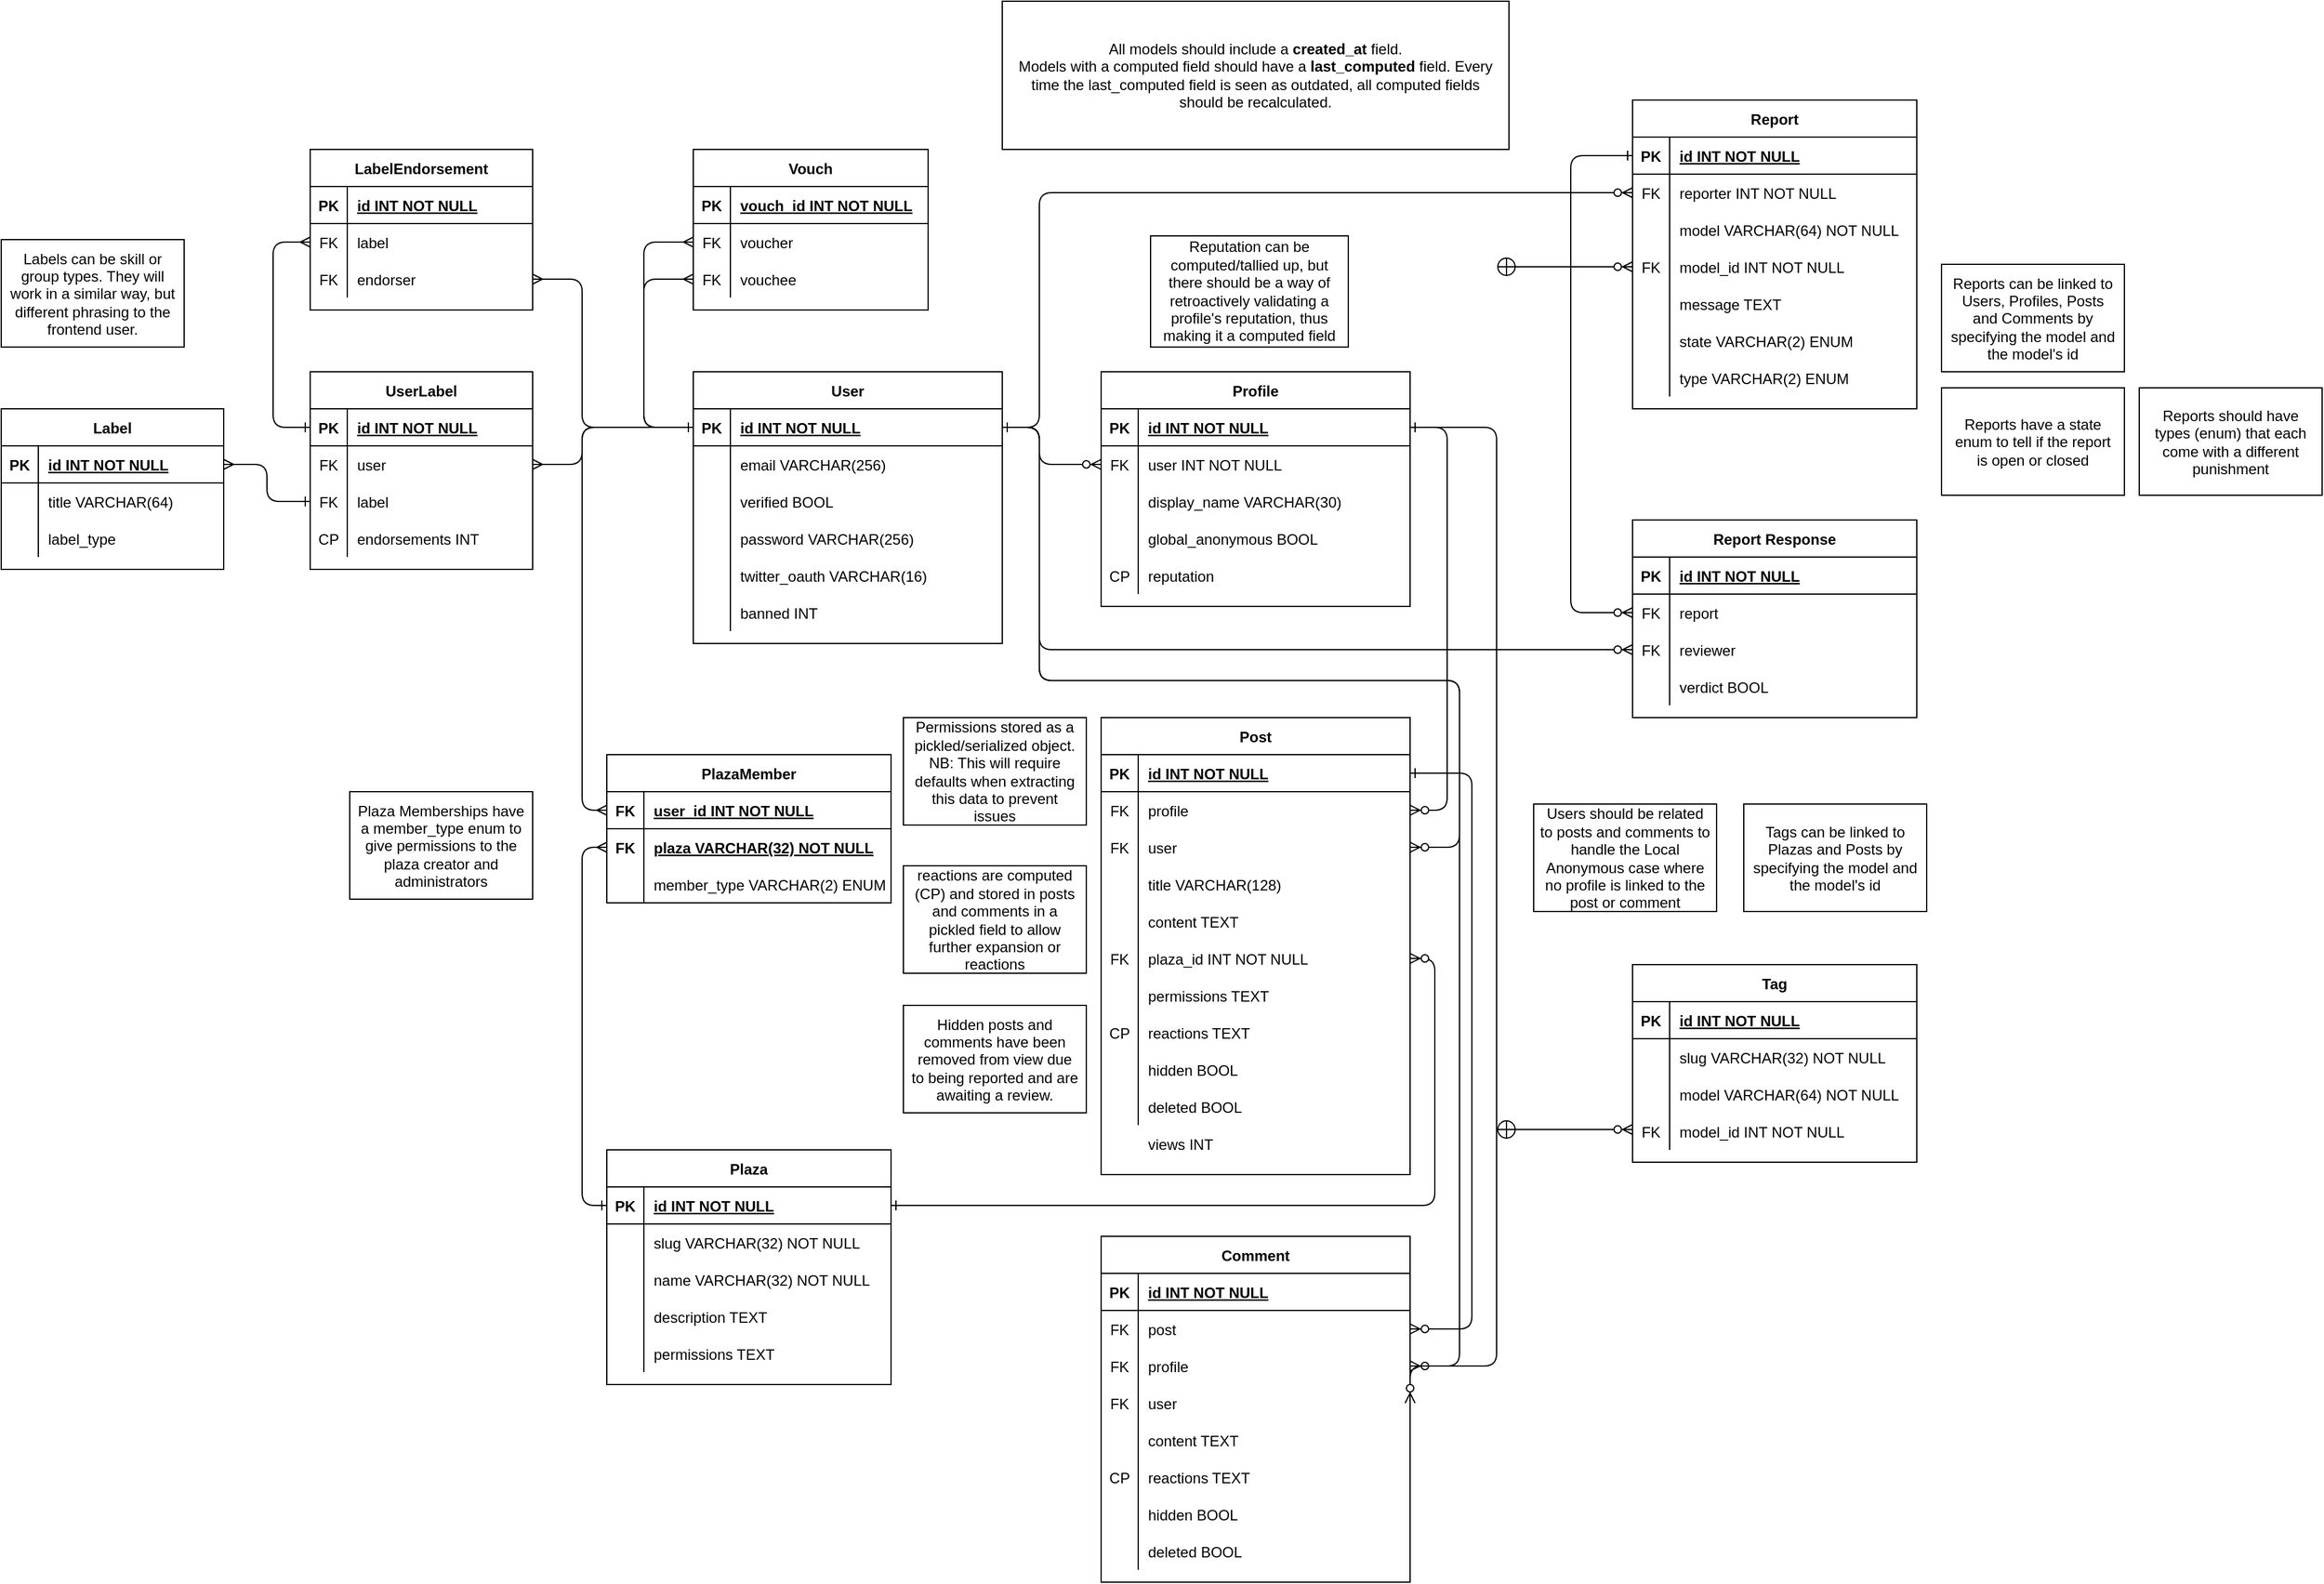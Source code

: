 <mxfile version="16.5.2" type="device"><diagram id="R2lEEEUBdFMjLlhIrx00" name="Page-1"><mxGraphModel dx="1754" dy="1106" grid="1" gridSize="10" guides="1" tooltips="1" connect="1" arrows="1" fold="1" page="0" pageScale="1" pageWidth="850" pageHeight="1100" math="0" shadow="0" extFonts="Permanent Marker^https://fonts.googleapis.com/css?family=Permanent+Marker"><root><mxCell id="0"/><mxCell id="1" parent="0"/><mxCell id="C-vyLk0tnHw3VtMMgP7b-1" value="" style="edgeStyle=orthogonalEdgeStyle;endArrow=ERzeroToMany;startArrow=ERone;endFill=1;startFill=0;" parent="1" source="C-vyLk0tnHw3VtMMgP7b-24" target="C-vyLk0tnHw3VtMMgP7b-6" edge="1"><mxGeometry width="100" height="100" relative="1" as="geometry"><mxPoint x="340" y="850" as="sourcePoint"/><mxPoint x="440" y="750" as="targetPoint"/><Array as="points"><mxPoint x="400" y="295"/><mxPoint x="400" y="325"/></Array></mxGeometry></mxCell><mxCell id="C-vyLk0tnHw3VtMMgP7b-12" value="" style="edgeStyle=entityRelationEdgeStyle;endArrow=ERzeroToMany;startArrow=ERone;endFill=1;startFill=0;entryX=1;entryY=0.5;entryDx=0;entryDy=0;" parent="1" source="C-vyLk0tnHw3VtMMgP7b-3" target="3oAP9azbgviUgvQX9LR7-111" edge="1"><mxGeometry width="100" height="100" relative="1" as="geometry"><mxPoint x="400" y="310" as="sourcePoint"/><mxPoint x="460" y="335" as="targetPoint"/></mxGeometry></mxCell><mxCell id="C-vyLk0tnHw3VtMMgP7b-2" value="Profile" style="shape=table;startSize=30;container=1;collapsible=1;childLayout=tableLayout;fixedRows=1;rowLines=0;fontStyle=1;align=center;resizeLast=1;" parent="1" vertex="1"><mxGeometry x="450" y="250" width="250" height="190" as="geometry"/></mxCell><mxCell id="C-vyLk0tnHw3VtMMgP7b-3" value="" style="shape=partialRectangle;collapsible=0;dropTarget=0;pointerEvents=0;fillColor=none;points=[[0,0.5],[1,0.5]];portConstraint=eastwest;top=0;left=0;right=0;bottom=1;" parent="C-vyLk0tnHw3VtMMgP7b-2" vertex="1"><mxGeometry y="30" width="250" height="30" as="geometry"/></mxCell><mxCell id="C-vyLk0tnHw3VtMMgP7b-4" value="PK" style="shape=partialRectangle;overflow=hidden;connectable=0;fillColor=none;top=0;left=0;bottom=0;right=0;fontStyle=1;" parent="C-vyLk0tnHw3VtMMgP7b-3" vertex="1"><mxGeometry width="30" height="30" as="geometry"/></mxCell><mxCell id="C-vyLk0tnHw3VtMMgP7b-5" value="id INT NOT NULL " style="shape=partialRectangle;overflow=hidden;connectable=0;fillColor=none;top=0;left=0;bottom=0;right=0;align=left;spacingLeft=6;fontStyle=5;" parent="C-vyLk0tnHw3VtMMgP7b-3" vertex="1"><mxGeometry x="30" width="220" height="30" as="geometry"/></mxCell><mxCell id="C-vyLk0tnHw3VtMMgP7b-6" value="" style="shape=partialRectangle;collapsible=0;dropTarget=0;pointerEvents=0;fillColor=none;points=[[0,0.5],[1,0.5]];portConstraint=eastwest;top=0;left=0;right=0;bottom=0;" parent="C-vyLk0tnHw3VtMMgP7b-2" vertex="1"><mxGeometry y="60" width="250" height="30" as="geometry"/></mxCell><mxCell id="C-vyLk0tnHw3VtMMgP7b-7" value="FK" style="shape=partialRectangle;overflow=hidden;connectable=0;fillColor=none;top=0;left=0;bottom=0;right=0;" parent="C-vyLk0tnHw3VtMMgP7b-6" vertex="1"><mxGeometry width="30" height="30" as="geometry"/></mxCell><mxCell id="C-vyLk0tnHw3VtMMgP7b-8" value="user INT NOT NULL" style="shape=partialRectangle;overflow=hidden;connectable=0;fillColor=none;top=0;left=0;bottom=0;right=0;align=left;spacingLeft=6;" parent="C-vyLk0tnHw3VtMMgP7b-6" vertex="1"><mxGeometry x="30" width="220" height="30" as="geometry"/></mxCell><mxCell id="C-vyLk0tnHw3VtMMgP7b-9" value="" style="shape=partialRectangle;collapsible=0;dropTarget=0;pointerEvents=0;fillColor=none;points=[[0,0.5],[1,0.5]];portConstraint=eastwest;top=0;left=0;right=0;bottom=0;" parent="C-vyLk0tnHw3VtMMgP7b-2" vertex="1"><mxGeometry y="90" width="250" height="30" as="geometry"/></mxCell><mxCell id="C-vyLk0tnHw3VtMMgP7b-10" value="" style="shape=partialRectangle;overflow=hidden;connectable=0;fillColor=none;top=0;left=0;bottom=0;right=0;" parent="C-vyLk0tnHw3VtMMgP7b-9" vertex="1"><mxGeometry width="30" height="30" as="geometry"/></mxCell><mxCell id="C-vyLk0tnHw3VtMMgP7b-11" value="display_name VARCHAR(30)" style="shape=partialRectangle;overflow=hidden;connectable=0;fillColor=none;top=0;left=0;bottom=0;right=0;align=left;spacingLeft=6;" parent="C-vyLk0tnHw3VtMMgP7b-9" vertex="1"><mxGeometry x="30" width="220" height="30" as="geometry"/></mxCell><mxCell id="3oAP9azbgviUgvQX9LR7-2" value="" style="shape=partialRectangle;collapsible=0;dropTarget=0;pointerEvents=0;fillColor=none;top=0;left=0;bottom=0;right=0;points=[[0,0.5],[1,0.5]];portConstraint=eastwest;" parent="C-vyLk0tnHw3VtMMgP7b-2" vertex="1"><mxGeometry y="120" width="250" height="30" as="geometry"/></mxCell><mxCell id="3oAP9azbgviUgvQX9LR7-3" value="" style="shape=partialRectangle;connectable=0;fillColor=none;top=0;left=0;bottom=0;right=0;fontStyle=0;overflow=hidden;" parent="3oAP9azbgviUgvQX9LR7-2" vertex="1"><mxGeometry width="30" height="30" as="geometry"/></mxCell><mxCell id="3oAP9azbgviUgvQX9LR7-4" value="global_anonymous BOOL" style="shape=partialRectangle;connectable=0;fillColor=none;top=0;left=0;bottom=0;right=0;align=left;spacingLeft=6;fontStyle=0;overflow=hidden;" parent="3oAP9azbgviUgvQX9LR7-2" vertex="1"><mxGeometry x="30" width="220" height="30" as="geometry"/></mxCell><mxCell id="3oAP9azbgviUgvQX9LR7-19" value="" style="shape=partialRectangle;collapsible=0;dropTarget=0;pointerEvents=0;fillColor=none;top=0;left=0;bottom=0;right=0;points=[[0,0.5],[1,0.5]];portConstraint=eastwest;" parent="C-vyLk0tnHw3VtMMgP7b-2" vertex="1"><mxGeometry y="150" width="250" height="30" as="geometry"/></mxCell><mxCell id="3oAP9azbgviUgvQX9LR7-20" value="CP" style="shape=partialRectangle;connectable=0;fillColor=none;top=0;left=0;bottom=0;right=0;editable=1;overflow=hidden;" parent="3oAP9azbgviUgvQX9LR7-19" vertex="1"><mxGeometry width="30" height="30" as="geometry"/></mxCell><mxCell id="3oAP9azbgviUgvQX9LR7-21" value="reputation" style="shape=partialRectangle;connectable=0;fillColor=none;top=0;left=0;bottom=0;right=0;align=left;spacingLeft=6;overflow=hidden;" parent="3oAP9azbgviUgvQX9LR7-19" vertex="1"><mxGeometry x="30" width="220" height="30" as="geometry"/></mxCell><mxCell id="C-vyLk0tnHw3VtMMgP7b-13" value="Post" style="shape=table;startSize=30;container=1;collapsible=1;childLayout=tableLayout;fixedRows=1;rowLines=0;fontStyle=1;align=center;resizeLast=1;" parent="1" vertex="1"><mxGeometry x="450" y="530" width="250" height="370" as="geometry"/></mxCell><mxCell id="C-vyLk0tnHw3VtMMgP7b-14" value="" style="shape=partialRectangle;collapsible=0;dropTarget=0;pointerEvents=0;fillColor=none;points=[[0,0.5],[1,0.5]];portConstraint=eastwest;top=0;left=0;right=0;bottom=1;" parent="C-vyLk0tnHw3VtMMgP7b-13" vertex="1"><mxGeometry y="30" width="250" height="30" as="geometry"/></mxCell><mxCell id="C-vyLk0tnHw3VtMMgP7b-15" value="PK" style="shape=partialRectangle;overflow=hidden;connectable=0;fillColor=none;top=0;left=0;bottom=0;right=0;fontStyle=1;" parent="C-vyLk0tnHw3VtMMgP7b-14" vertex="1"><mxGeometry width="30" height="30" as="geometry"><mxRectangle width="30" height="30" as="alternateBounds"/></mxGeometry></mxCell><mxCell id="C-vyLk0tnHw3VtMMgP7b-16" value="id INT NOT NULL" style="shape=partialRectangle;overflow=hidden;connectable=0;fillColor=none;top=0;left=0;bottom=0;right=0;align=left;spacingLeft=6;fontStyle=5;" parent="C-vyLk0tnHw3VtMMgP7b-14" vertex="1"><mxGeometry x="30" width="220" height="30" as="geometry"><mxRectangle width="220" height="30" as="alternateBounds"/></mxGeometry></mxCell><mxCell id="3oAP9azbgviUgvQX9LR7-111" value="" style="shape=partialRectangle;collapsible=0;dropTarget=0;pointerEvents=0;fillColor=none;top=0;left=0;bottom=0;right=0;points=[[0,0.5],[1,0.5]];portConstraint=eastwest;" parent="C-vyLk0tnHw3VtMMgP7b-13" vertex="1"><mxGeometry y="60" width="250" height="30" as="geometry"/></mxCell><mxCell id="3oAP9azbgviUgvQX9LR7-112" value="FK" style="shape=partialRectangle;connectable=0;fillColor=none;top=0;left=0;bottom=0;right=0;fontStyle=0;overflow=hidden;" parent="3oAP9azbgviUgvQX9LR7-111" vertex="1"><mxGeometry width="30" height="30" as="geometry"><mxRectangle width="30" height="30" as="alternateBounds"/></mxGeometry></mxCell><mxCell id="3oAP9azbgviUgvQX9LR7-113" value="profile" style="shape=partialRectangle;connectable=0;fillColor=none;top=0;left=0;bottom=0;right=0;align=left;spacingLeft=6;fontStyle=0;overflow=hidden;" parent="3oAP9azbgviUgvQX9LR7-111" vertex="1"><mxGeometry x="30" width="220" height="30" as="geometry"><mxRectangle width="220" height="30" as="alternateBounds"/></mxGeometry></mxCell><mxCell id="3oAP9azbgviUgvQX9LR7-197" value="" style="shape=partialRectangle;collapsible=0;dropTarget=0;pointerEvents=0;fillColor=none;top=0;left=0;bottom=0;right=0;points=[[0,0.5],[1,0.5]];portConstraint=eastwest;" parent="C-vyLk0tnHw3VtMMgP7b-13" vertex="1"><mxGeometry y="90" width="250" height="30" as="geometry"/></mxCell><mxCell id="3oAP9azbgviUgvQX9LR7-198" value="FK" style="shape=partialRectangle;connectable=0;fillColor=none;top=0;left=0;bottom=0;right=0;fontStyle=0;overflow=hidden;" parent="3oAP9azbgviUgvQX9LR7-197" vertex="1"><mxGeometry width="30" height="30" as="geometry"><mxRectangle width="30" height="30" as="alternateBounds"/></mxGeometry></mxCell><mxCell id="3oAP9azbgviUgvQX9LR7-199" value="user" style="shape=partialRectangle;connectable=0;fillColor=none;top=0;left=0;bottom=0;right=0;align=left;spacingLeft=6;fontStyle=0;overflow=hidden;" parent="3oAP9azbgviUgvQX9LR7-197" vertex="1"><mxGeometry x="30" width="220" height="30" as="geometry"><mxRectangle width="220" height="30" as="alternateBounds"/></mxGeometry></mxCell><mxCell id="C-vyLk0tnHw3VtMMgP7b-17" value="" style="shape=partialRectangle;collapsible=0;dropTarget=0;pointerEvents=0;fillColor=none;points=[[0,0.5],[1,0.5]];portConstraint=eastwest;top=0;left=0;right=0;bottom=0;" parent="C-vyLk0tnHw3VtMMgP7b-13" vertex="1"><mxGeometry y="120" width="250" height="30" as="geometry"/></mxCell><mxCell id="C-vyLk0tnHw3VtMMgP7b-18" value="" style="shape=partialRectangle;overflow=hidden;connectable=0;fillColor=none;top=0;left=0;bottom=0;right=0;" parent="C-vyLk0tnHw3VtMMgP7b-17" vertex="1"><mxGeometry width="30" height="30" as="geometry"><mxRectangle width="30" height="30" as="alternateBounds"/></mxGeometry></mxCell><mxCell id="C-vyLk0tnHw3VtMMgP7b-19" value="title VARCHAR(128)" style="shape=partialRectangle;overflow=hidden;connectable=0;fillColor=none;top=0;left=0;bottom=0;right=0;align=left;spacingLeft=6;" parent="C-vyLk0tnHw3VtMMgP7b-17" vertex="1"><mxGeometry x="30" width="220" height="30" as="geometry"><mxRectangle width="220" height="30" as="alternateBounds"/></mxGeometry></mxCell><mxCell id="C-vyLk0tnHw3VtMMgP7b-20" value="" style="shape=partialRectangle;collapsible=0;dropTarget=0;pointerEvents=0;fillColor=none;points=[[0,0.5],[1,0.5]];portConstraint=eastwest;top=0;left=0;right=0;bottom=0;" parent="C-vyLk0tnHw3VtMMgP7b-13" vertex="1"><mxGeometry y="150" width="250" height="30" as="geometry"/></mxCell><mxCell id="C-vyLk0tnHw3VtMMgP7b-21" value="" style="shape=partialRectangle;overflow=hidden;connectable=0;fillColor=none;top=0;left=0;bottom=0;right=0;" parent="C-vyLk0tnHw3VtMMgP7b-20" vertex="1"><mxGeometry width="30" height="30" as="geometry"><mxRectangle width="30" height="30" as="alternateBounds"/></mxGeometry></mxCell><mxCell id="C-vyLk0tnHw3VtMMgP7b-22" value="content TEXT" style="shape=partialRectangle;overflow=hidden;connectable=0;fillColor=none;top=0;left=0;bottom=0;right=0;align=left;spacingLeft=6;" parent="C-vyLk0tnHw3VtMMgP7b-20" vertex="1"><mxGeometry x="30" width="220" height="30" as="geometry"><mxRectangle width="220" height="30" as="alternateBounds"/></mxGeometry></mxCell><mxCell id="3oAP9azbgviUgvQX9LR7-32" value="" style="shape=partialRectangle;collapsible=0;dropTarget=0;pointerEvents=0;fillColor=none;top=0;left=0;bottom=0;right=0;points=[[0,0.5],[1,0.5]];portConstraint=eastwest;" parent="C-vyLk0tnHw3VtMMgP7b-13" vertex="1"><mxGeometry y="180" width="250" height="30" as="geometry"/></mxCell><mxCell id="3oAP9azbgviUgvQX9LR7-33" value="FK" style="shape=partialRectangle;connectable=0;fillColor=none;top=0;left=0;bottom=0;right=0;fontStyle=0;overflow=hidden;" parent="3oAP9azbgviUgvQX9LR7-32" vertex="1"><mxGeometry width="30" height="30" as="geometry"><mxRectangle width="30" height="30" as="alternateBounds"/></mxGeometry></mxCell><mxCell id="3oAP9azbgviUgvQX9LR7-34" value="plaza_id INT NOT NULL" style="shape=partialRectangle;connectable=0;fillColor=none;top=0;left=0;bottom=0;right=0;align=left;spacingLeft=6;fontStyle=0;overflow=hidden;" parent="3oAP9azbgviUgvQX9LR7-32" vertex="1"><mxGeometry x="30" width="220" height="30" as="geometry"><mxRectangle width="220" height="30" as="alternateBounds"/></mxGeometry></mxCell><mxCell id="3oAP9azbgviUgvQX9LR7-27" value="" style="shape=partialRectangle;collapsible=0;dropTarget=0;pointerEvents=0;fillColor=none;top=0;left=0;bottom=0;right=0;points=[[0,0.5],[1,0.5]];portConstraint=eastwest;" parent="C-vyLk0tnHw3VtMMgP7b-13" vertex="1"><mxGeometry y="210" width="250" height="30" as="geometry"/></mxCell><mxCell id="3oAP9azbgviUgvQX9LR7-28" value="" style="shape=partialRectangle;connectable=0;fillColor=none;top=0;left=0;bottom=0;right=0;editable=1;overflow=hidden;" parent="3oAP9azbgviUgvQX9LR7-27" vertex="1"><mxGeometry width="30" height="30" as="geometry"><mxRectangle width="30" height="30" as="alternateBounds"/></mxGeometry></mxCell><mxCell id="3oAP9azbgviUgvQX9LR7-29" value="permissions TEXT" style="shape=partialRectangle;connectable=0;fillColor=none;top=0;left=0;bottom=0;right=0;align=left;spacingLeft=6;overflow=hidden;" parent="3oAP9azbgviUgvQX9LR7-27" vertex="1"><mxGeometry x="30" width="220" height="30" as="geometry"><mxRectangle width="220" height="30" as="alternateBounds"/></mxGeometry></mxCell><mxCell id="3oAP9azbgviUgvQX9LR7-117" value="" style="shape=partialRectangle;collapsible=0;dropTarget=0;pointerEvents=0;fillColor=none;top=0;left=0;bottom=0;right=0;points=[[0,0.5],[1,0.5]];portConstraint=eastwest;" parent="C-vyLk0tnHw3VtMMgP7b-13" vertex="1"><mxGeometry y="240" width="250" height="30" as="geometry"/></mxCell><mxCell id="3oAP9azbgviUgvQX9LR7-118" value="CP" style="shape=partialRectangle;connectable=0;fillColor=none;top=0;left=0;bottom=0;right=0;editable=1;overflow=hidden;" parent="3oAP9azbgviUgvQX9LR7-117" vertex="1"><mxGeometry width="30" height="30" as="geometry"><mxRectangle width="30" height="30" as="alternateBounds"/></mxGeometry></mxCell><mxCell id="3oAP9azbgviUgvQX9LR7-119" value="reactions TEXT" style="shape=partialRectangle;connectable=0;fillColor=none;top=0;left=0;bottom=0;right=0;align=left;spacingLeft=6;overflow=hidden;" parent="3oAP9azbgviUgvQX9LR7-117" vertex="1"><mxGeometry x="30" width="220" height="30" as="geometry"><mxRectangle width="220" height="30" as="alternateBounds"/></mxGeometry></mxCell><mxCell id="3oAP9azbgviUgvQX9LR7-36" value="" style="shape=partialRectangle;collapsible=0;dropTarget=0;pointerEvents=0;fillColor=none;top=0;left=0;bottom=0;right=0;points=[[0,0.5],[1,0.5]];portConstraint=eastwest;" parent="C-vyLk0tnHw3VtMMgP7b-13" vertex="1"><mxGeometry y="270" width="250" height="30" as="geometry"/></mxCell><mxCell id="3oAP9azbgviUgvQX9LR7-37" value="" style="shape=partialRectangle;connectable=0;fillColor=none;top=0;left=0;bottom=0;right=0;editable=1;overflow=hidden;" parent="3oAP9azbgviUgvQX9LR7-36" vertex="1"><mxGeometry width="30" height="30" as="geometry"><mxRectangle width="30" height="30" as="alternateBounds"/></mxGeometry></mxCell><mxCell id="3oAP9azbgviUgvQX9LR7-38" value="hidden BOOL" style="shape=partialRectangle;connectable=0;fillColor=none;top=0;left=0;bottom=0;right=0;align=left;spacingLeft=6;overflow=hidden;" parent="3oAP9azbgviUgvQX9LR7-36" vertex="1"><mxGeometry x="30" width="220" height="30" as="geometry"><mxRectangle width="220" height="30" as="alternateBounds"/></mxGeometry></mxCell><mxCell id="3oAP9azbgviUgvQX9LR7-222" value="" style="shape=partialRectangle;collapsible=0;dropTarget=0;pointerEvents=0;fillColor=none;top=0;left=0;bottom=0;right=0;points=[[0,0.5],[1,0.5]];portConstraint=eastwest;" parent="C-vyLk0tnHw3VtMMgP7b-13" vertex="1"><mxGeometry y="300" width="250" height="30" as="geometry"/></mxCell><mxCell id="3oAP9azbgviUgvQX9LR7-223" value="" style="shape=partialRectangle;connectable=0;fillColor=none;top=0;left=0;bottom=0;right=0;editable=1;overflow=hidden;" parent="3oAP9azbgviUgvQX9LR7-222" vertex="1"><mxGeometry width="30" height="30" as="geometry"><mxRectangle width="30" height="30" as="alternateBounds"/></mxGeometry></mxCell><mxCell id="3oAP9azbgviUgvQX9LR7-224" value="deleted BOOL" style="shape=partialRectangle;connectable=0;fillColor=none;top=0;left=0;bottom=0;right=0;align=left;spacingLeft=6;overflow=hidden;" parent="3oAP9azbgviUgvQX9LR7-222" vertex="1"><mxGeometry x="30" width="220" height="30" as="geometry"><mxRectangle width="220" height="30" as="alternateBounds"/></mxGeometry></mxCell><mxCell id="C-vyLk0tnHw3VtMMgP7b-23" value="User" style="shape=table;startSize=30;container=1;collapsible=1;childLayout=tableLayout;fixedRows=1;rowLines=0;fontStyle=1;align=center;resizeLast=1;" parent="1" vertex="1"><mxGeometry x="120" y="250" width="250" height="220" as="geometry"/></mxCell><mxCell id="C-vyLk0tnHw3VtMMgP7b-24" value="" style="shape=partialRectangle;collapsible=0;dropTarget=0;pointerEvents=0;fillColor=none;points=[[0,0.5],[1,0.5]];portConstraint=eastwest;top=0;left=0;right=0;bottom=1;" parent="C-vyLk0tnHw3VtMMgP7b-23" vertex="1"><mxGeometry y="30" width="250" height="30" as="geometry"/></mxCell><mxCell id="C-vyLk0tnHw3VtMMgP7b-25" value="PK" style="shape=partialRectangle;overflow=hidden;connectable=0;fillColor=none;top=0;left=0;bottom=0;right=0;fontStyle=1;" parent="C-vyLk0tnHw3VtMMgP7b-24" vertex="1"><mxGeometry width="30" height="30" as="geometry"/></mxCell><mxCell id="C-vyLk0tnHw3VtMMgP7b-26" value="id INT NOT NULL " style="shape=partialRectangle;overflow=hidden;connectable=0;fillColor=none;top=0;left=0;bottom=0;right=0;align=left;spacingLeft=6;fontStyle=5;" parent="C-vyLk0tnHw3VtMMgP7b-24" vertex="1"><mxGeometry x="30" width="220" height="30" as="geometry"/></mxCell><mxCell id="C-vyLk0tnHw3VtMMgP7b-27" value="" style="shape=partialRectangle;collapsible=0;dropTarget=0;pointerEvents=0;fillColor=none;points=[[0,0.5],[1,0.5]];portConstraint=eastwest;top=0;left=0;right=0;bottom=0;" parent="C-vyLk0tnHw3VtMMgP7b-23" vertex="1"><mxGeometry y="60" width="250" height="30" as="geometry"/></mxCell><mxCell id="C-vyLk0tnHw3VtMMgP7b-28" value="" style="shape=partialRectangle;overflow=hidden;connectable=0;fillColor=none;top=0;left=0;bottom=0;right=0;" parent="C-vyLk0tnHw3VtMMgP7b-27" vertex="1"><mxGeometry width="30" height="30" as="geometry"/></mxCell><mxCell id="C-vyLk0tnHw3VtMMgP7b-29" value="email VARCHAR(256)" style="shape=partialRectangle;overflow=hidden;connectable=0;fillColor=none;top=0;left=0;bottom=0;right=0;align=left;spacingLeft=6;" parent="C-vyLk0tnHw3VtMMgP7b-27" vertex="1"><mxGeometry x="30" width="220" height="30" as="geometry"/></mxCell><mxCell id="3oAP9azbgviUgvQX9LR7-6" value="" style="shape=partialRectangle;collapsible=0;dropTarget=0;pointerEvents=0;fillColor=none;top=0;left=0;bottom=0;right=0;points=[[0,0.5],[1,0.5]];portConstraint=eastwest;" parent="C-vyLk0tnHw3VtMMgP7b-23" vertex="1"><mxGeometry y="90" width="250" height="30" as="geometry"/></mxCell><mxCell id="3oAP9azbgviUgvQX9LR7-7" value="" style="shape=partialRectangle;connectable=0;fillColor=none;top=0;left=0;bottom=0;right=0;editable=1;overflow=hidden;" parent="3oAP9azbgviUgvQX9LR7-6" vertex="1"><mxGeometry width="30" height="30" as="geometry"/></mxCell><mxCell id="3oAP9azbgviUgvQX9LR7-8" value="verified BOOL" style="shape=partialRectangle;connectable=0;fillColor=none;top=0;left=0;bottom=0;right=0;align=left;spacingLeft=6;overflow=hidden;" parent="3oAP9azbgviUgvQX9LR7-6" vertex="1"><mxGeometry x="30" width="220" height="30" as="geometry"/></mxCell><mxCell id="3oAP9azbgviUgvQX9LR7-10" value="" style="shape=partialRectangle;collapsible=0;dropTarget=0;pointerEvents=0;fillColor=none;top=0;left=0;bottom=0;right=0;points=[[0,0.5],[1,0.5]];portConstraint=eastwest;" parent="C-vyLk0tnHw3VtMMgP7b-23" vertex="1"><mxGeometry y="120" width="250" height="30" as="geometry"/></mxCell><mxCell id="3oAP9azbgviUgvQX9LR7-11" value="" style="shape=partialRectangle;connectable=0;fillColor=none;top=0;left=0;bottom=0;right=0;editable=1;overflow=hidden;" parent="3oAP9azbgviUgvQX9LR7-10" vertex="1"><mxGeometry width="30" height="30" as="geometry"/></mxCell><mxCell id="3oAP9azbgviUgvQX9LR7-12" value="password VARCHAR(256)" style="shape=partialRectangle;connectable=0;fillColor=none;top=0;left=0;bottom=0;right=0;align=left;spacingLeft=6;overflow=hidden;" parent="3oAP9azbgviUgvQX9LR7-10" vertex="1"><mxGeometry x="30" width="220" height="30" as="geometry"/></mxCell><mxCell id="3oAP9azbgviUgvQX9LR7-14" value="" style="shape=partialRectangle;collapsible=0;dropTarget=0;pointerEvents=0;fillColor=none;top=0;left=0;bottom=0;right=0;points=[[0,0.5],[1,0.5]];portConstraint=eastwest;" parent="C-vyLk0tnHw3VtMMgP7b-23" vertex="1"><mxGeometry y="150" width="250" height="30" as="geometry"/></mxCell><mxCell id="3oAP9azbgviUgvQX9LR7-15" value="" style="shape=partialRectangle;connectable=0;fillColor=none;top=0;left=0;bottom=0;right=0;editable=1;overflow=hidden;" parent="3oAP9azbgviUgvQX9LR7-14" vertex="1"><mxGeometry width="30" height="30" as="geometry"/></mxCell><mxCell id="3oAP9azbgviUgvQX9LR7-16" value="twitter_oauth VARCHAR(16)" style="shape=partialRectangle;connectable=0;fillColor=none;top=0;left=0;bottom=0;right=0;align=left;spacingLeft=6;overflow=hidden;" parent="3oAP9azbgviUgvQX9LR7-14" vertex="1"><mxGeometry x="30" width="220" height="30" as="geometry"/></mxCell><mxCell id="3oAP9azbgviUgvQX9LR7-23" value="" style="shape=partialRectangle;collapsible=0;dropTarget=0;pointerEvents=0;fillColor=none;top=0;left=0;bottom=0;right=0;points=[[0,0.5],[1,0.5]];portConstraint=eastwest;" parent="C-vyLk0tnHw3VtMMgP7b-23" vertex="1"><mxGeometry y="180" width="250" height="30" as="geometry"/></mxCell><mxCell id="3oAP9azbgviUgvQX9LR7-24" value="" style="shape=partialRectangle;connectable=0;fillColor=none;top=0;left=0;bottom=0;right=0;editable=1;overflow=hidden;" parent="3oAP9azbgviUgvQX9LR7-23" vertex="1"><mxGeometry width="30" height="30" as="geometry"/></mxCell><mxCell id="3oAP9azbgviUgvQX9LR7-25" value="banned INT" style="shape=partialRectangle;connectable=0;fillColor=none;top=0;left=0;bottom=0;right=0;align=left;spacingLeft=6;overflow=hidden;" parent="3oAP9azbgviUgvQX9LR7-23" vertex="1"><mxGeometry x="30" width="220" height="30" as="geometry"/></mxCell><mxCell id="3oAP9azbgviUgvQX9LR7-30" value="Permissions stored as a pickled/serialized object. NB: This will require defaults when extracting this data to prevent issues" style="text;html=1;strokeColor=default;fillColor=none;align=center;verticalAlign=middle;whiteSpace=wrap;rounded=0;perimeterSpacing=0;spacingTop=5;spacingBottom=5;spacing=6;" parent="1" vertex="1"><mxGeometry x="290" y="530" width="148" height="87" as="geometry"/></mxCell><mxCell id="3oAP9azbgviUgvQX9LR7-39" value="Hidden posts and comments have been removed from view due to being reported and are awaiting a review." style="text;html=1;strokeColor=default;fillColor=none;align=center;verticalAlign=middle;whiteSpace=wrap;rounded=0;perimeterSpacing=0;spacingTop=5;spacingBottom=5;spacing=6;" parent="1" vertex="1"><mxGeometry x="290" y="763" width="148" height="87" as="geometry"/></mxCell><mxCell id="3oAP9azbgviUgvQX9LR7-40" value="Plaza" style="shape=table;startSize=30;container=1;collapsible=1;childLayout=tableLayout;fixedRows=1;rowLines=0;fontStyle=1;align=center;resizeLast=1;strokeColor=default;" parent="1" vertex="1"><mxGeometry x="50" y="880" width="230" height="190" as="geometry"/></mxCell><mxCell id="3oAP9azbgviUgvQX9LR7-41" value="" style="shape=partialRectangle;collapsible=0;dropTarget=0;pointerEvents=0;fillColor=none;top=0;left=0;bottom=1;right=0;points=[[0,0.5],[1,0.5]];portConstraint=eastwest;" parent="3oAP9azbgviUgvQX9LR7-40" vertex="1"><mxGeometry y="30" width="230" height="30" as="geometry"/></mxCell><mxCell id="3oAP9azbgviUgvQX9LR7-42" value="PK" style="shape=partialRectangle;connectable=0;fillColor=none;top=0;left=0;bottom=0;right=0;fontStyle=1;overflow=hidden;" parent="3oAP9azbgviUgvQX9LR7-41" vertex="1"><mxGeometry width="30" height="30" as="geometry"><mxRectangle width="30" height="30" as="alternateBounds"/></mxGeometry></mxCell><mxCell id="3oAP9azbgviUgvQX9LR7-43" value="id INT NOT NULL" style="shape=partialRectangle;connectable=0;fillColor=none;top=0;left=0;bottom=0;right=0;align=left;spacingLeft=6;fontStyle=5;overflow=hidden;" parent="3oAP9azbgviUgvQX9LR7-41" vertex="1"><mxGeometry x="30" width="200" height="30" as="geometry"><mxRectangle width="200" height="30" as="alternateBounds"/></mxGeometry></mxCell><mxCell id="3oAP9azbgviUgvQX9LR7-75" value="" style="shape=partialRectangle;collapsible=0;dropTarget=0;pointerEvents=0;fillColor=none;top=0;left=0;bottom=0;right=0;points=[[0,0.5],[1,0.5]];portConstraint=eastwest;" parent="3oAP9azbgviUgvQX9LR7-40" vertex="1"><mxGeometry y="60" width="230" height="30" as="geometry"/></mxCell><mxCell id="3oAP9azbgviUgvQX9LR7-76" value="" style="shape=partialRectangle;connectable=0;fillColor=none;top=0;left=0;bottom=0;right=0;fontStyle=0;overflow=hidden;" parent="3oAP9azbgviUgvQX9LR7-75" vertex="1"><mxGeometry width="30" height="30" as="geometry"><mxRectangle width="30" height="30" as="alternateBounds"/></mxGeometry></mxCell><mxCell id="3oAP9azbgviUgvQX9LR7-77" value="slug VARCHAR(32) NOT NULL" style="shape=partialRectangle;connectable=0;fillColor=none;top=0;left=0;bottom=0;right=0;align=left;spacingLeft=6;fontStyle=0;overflow=hidden;" parent="3oAP9azbgviUgvQX9LR7-75" vertex="1"><mxGeometry x="30" width="200" height="30" as="geometry"><mxRectangle width="200" height="30" as="alternateBounds"/></mxGeometry></mxCell><mxCell id="3oAP9azbgviUgvQX9LR7-44" value="" style="shape=partialRectangle;collapsible=0;dropTarget=0;pointerEvents=0;fillColor=none;top=0;left=0;bottom=0;right=0;points=[[0,0.5],[1,0.5]];portConstraint=eastwest;" parent="3oAP9azbgviUgvQX9LR7-40" vertex="1"><mxGeometry y="90" width="230" height="30" as="geometry"/></mxCell><mxCell id="3oAP9azbgviUgvQX9LR7-45" value="" style="shape=partialRectangle;connectable=0;fillColor=none;top=0;left=0;bottom=0;right=0;editable=1;overflow=hidden;" parent="3oAP9azbgviUgvQX9LR7-44" vertex="1"><mxGeometry width="30" height="30" as="geometry"><mxRectangle width="30" height="30" as="alternateBounds"/></mxGeometry></mxCell><mxCell id="3oAP9azbgviUgvQX9LR7-46" value="name VARCHAR(32) NOT NULL" style="shape=partialRectangle;connectable=0;fillColor=none;top=0;left=0;bottom=0;right=0;align=left;spacingLeft=6;overflow=hidden;" parent="3oAP9azbgviUgvQX9LR7-44" vertex="1"><mxGeometry x="30" width="200" height="30" as="geometry"><mxRectangle width="200" height="30" as="alternateBounds"/></mxGeometry></mxCell><mxCell id="3oAP9azbgviUgvQX9LR7-47" value="" style="shape=partialRectangle;collapsible=0;dropTarget=0;pointerEvents=0;fillColor=none;top=0;left=0;bottom=0;right=0;points=[[0,0.5],[1,0.5]];portConstraint=eastwest;" parent="3oAP9azbgviUgvQX9LR7-40" vertex="1"><mxGeometry y="120" width="230" height="30" as="geometry"/></mxCell><mxCell id="3oAP9azbgviUgvQX9LR7-48" value="" style="shape=partialRectangle;connectable=0;fillColor=none;top=0;left=0;bottom=0;right=0;editable=1;overflow=hidden;" parent="3oAP9azbgviUgvQX9LR7-47" vertex="1"><mxGeometry width="30" height="30" as="geometry"><mxRectangle width="30" height="30" as="alternateBounds"/></mxGeometry></mxCell><mxCell id="3oAP9azbgviUgvQX9LR7-49" value="description TEXT" style="shape=partialRectangle;connectable=0;fillColor=none;top=0;left=0;bottom=0;right=0;align=left;spacingLeft=6;overflow=hidden;" parent="3oAP9azbgviUgvQX9LR7-47" vertex="1"><mxGeometry x="30" width="200" height="30" as="geometry"><mxRectangle width="200" height="30" as="alternateBounds"/></mxGeometry></mxCell><mxCell id="3oAP9azbgviUgvQX9LR7-50" value="" style="shape=partialRectangle;collapsible=0;dropTarget=0;pointerEvents=0;fillColor=none;top=0;left=0;bottom=0;right=0;points=[[0,0.5],[1,0.5]];portConstraint=eastwest;" parent="3oAP9azbgviUgvQX9LR7-40" vertex="1"><mxGeometry y="150" width="230" height="30" as="geometry"/></mxCell><mxCell id="3oAP9azbgviUgvQX9LR7-51" value="" style="shape=partialRectangle;connectable=0;fillColor=none;top=0;left=0;bottom=0;right=0;editable=1;overflow=hidden;" parent="3oAP9azbgviUgvQX9LR7-50" vertex="1"><mxGeometry width="30" height="30" as="geometry"><mxRectangle width="30" height="30" as="alternateBounds"/></mxGeometry></mxCell><mxCell id="3oAP9azbgviUgvQX9LR7-52" value="permissions TEXT" style="shape=partialRectangle;connectable=0;fillColor=none;top=0;left=0;bottom=0;right=0;align=left;spacingLeft=6;overflow=hidden;" parent="3oAP9azbgviUgvQX9LR7-50" vertex="1"><mxGeometry x="30" width="200" height="30" as="geometry"><mxRectangle width="200" height="30" as="alternateBounds"/></mxGeometry></mxCell><mxCell id="3oAP9azbgviUgvQX9LR7-57" value="PlazaMember" style="shape=table;startSize=30;container=1;collapsible=1;childLayout=tableLayout;fixedRows=1;rowLines=0;fontStyle=1;align=center;resizeLast=1;strokeColor=default;" parent="1" vertex="1"><mxGeometry x="50" y="560" width="230" height="120" as="geometry"/></mxCell><mxCell id="3oAP9azbgviUgvQX9LR7-58" value="" style="shape=partialRectangle;collapsible=0;dropTarget=0;pointerEvents=0;fillColor=none;top=0;left=0;bottom=1;right=0;points=[[0,0.5],[1,0.5]];portConstraint=eastwest;" parent="3oAP9azbgviUgvQX9LR7-57" vertex="1"><mxGeometry y="30" width="230" height="30" as="geometry"/></mxCell><mxCell id="3oAP9azbgviUgvQX9LR7-59" value="FK" style="shape=partialRectangle;connectable=0;fillColor=none;top=0;left=0;bottom=0;right=0;fontStyle=1;overflow=hidden;" parent="3oAP9azbgviUgvQX9LR7-58" vertex="1"><mxGeometry width="30" height="30" as="geometry"/></mxCell><mxCell id="3oAP9azbgviUgvQX9LR7-60" value="user_id INT NOT NULL" style="shape=partialRectangle;connectable=0;fillColor=none;top=0;left=0;bottom=0;right=0;align=left;spacingLeft=6;fontStyle=5;overflow=hidden;" parent="3oAP9azbgviUgvQX9LR7-58" vertex="1"><mxGeometry x="30" width="200" height="30" as="geometry"/></mxCell><mxCell id="3oAP9azbgviUgvQX9LR7-71" value="" style="shape=partialRectangle;collapsible=0;dropTarget=0;pointerEvents=0;fillColor=none;top=0;left=0;bottom=0;right=0;points=[[0,0.5],[1,0.5]];portConstraint=eastwest;" parent="3oAP9azbgviUgvQX9LR7-57" vertex="1"><mxGeometry y="60" width="230" height="30" as="geometry"/></mxCell><mxCell id="3oAP9azbgviUgvQX9LR7-72" value="FK" style="shape=partialRectangle;connectable=0;fillColor=none;top=0;left=0;bottom=0;right=0;fontStyle=1;overflow=hidden;" parent="3oAP9azbgviUgvQX9LR7-71" vertex="1"><mxGeometry width="30" height="30" as="geometry"/></mxCell><mxCell id="3oAP9azbgviUgvQX9LR7-73" value="plaza VARCHAR(32) NOT NULL" style="shape=partialRectangle;connectable=0;fillColor=none;top=0;left=0;bottom=0;right=0;align=left;spacingLeft=6;fontStyle=5;overflow=hidden;" parent="3oAP9azbgviUgvQX9LR7-71" vertex="1"><mxGeometry x="30" width="200" height="30" as="geometry"/></mxCell><mxCell id="3oAP9azbgviUgvQX9LR7-61" value="" style="shape=partialRectangle;collapsible=0;dropTarget=0;pointerEvents=0;fillColor=none;top=0;left=0;bottom=0;right=0;points=[[0,0.5],[1,0.5]];portConstraint=eastwest;" parent="3oAP9azbgviUgvQX9LR7-57" vertex="1"><mxGeometry y="90" width="230" height="30" as="geometry"/></mxCell><mxCell id="3oAP9azbgviUgvQX9LR7-62" value="" style="shape=partialRectangle;connectable=0;fillColor=none;top=0;left=0;bottom=0;right=0;editable=1;overflow=hidden;" parent="3oAP9azbgviUgvQX9LR7-61" vertex="1"><mxGeometry width="30" height="30" as="geometry"/></mxCell><mxCell id="3oAP9azbgviUgvQX9LR7-63" value="member_type VARCHAR(2) ENUM" style="shape=partialRectangle;connectable=0;fillColor=none;top=0;left=0;bottom=0;right=0;align=left;spacingLeft=6;overflow=hidden;" parent="3oAP9azbgviUgvQX9LR7-61" vertex="1"><mxGeometry x="30" width="200" height="30" as="geometry"/></mxCell><mxCell id="3oAP9azbgviUgvQX9LR7-79" style="edgeStyle=orthogonalEdgeStyle;rounded=1;orthogonalLoop=1;jettySize=auto;html=1;exitX=0;exitY=0.5;exitDx=0;exitDy=0;entryX=0;entryY=0.5;entryDx=0;entryDy=0;endArrow=none;endFill=0;startArrow=ERmany;startFill=0;" parent="1" source="3oAP9azbgviUgvQX9LR7-58" target="C-vyLk0tnHw3VtMMgP7b-24" edge="1"><mxGeometry relative="1" as="geometry"><mxPoint x="50.143" y="340" as="targetPoint"/><Array as="points"><mxPoint x="30" y="605"/><mxPoint x="30" y="295"/></Array></mxGeometry></mxCell><mxCell id="3oAP9azbgviUgvQX9LR7-80" style="edgeStyle=orthogonalEdgeStyle;rounded=1;orthogonalLoop=1;jettySize=auto;html=1;exitX=0;exitY=0.5;exitDx=0;exitDy=0;entryX=0;entryY=0.5;entryDx=0;entryDy=0;endArrow=ERmany;endFill=0;startArrow=ERone;startFill=0;" parent="1" source="3oAP9azbgviUgvQX9LR7-41" target="3oAP9azbgviUgvQX9LR7-71" edge="1"><mxGeometry relative="1" as="geometry"/></mxCell><mxCell id="3oAP9azbgviUgvQX9LR7-81" style="edgeStyle=orthogonalEdgeStyle;rounded=1;orthogonalLoop=1;jettySize=auto;html=1;exitX=1;exitY=0.5;exitDx=0;exitDy=0;entryX=1;entryY=0.5;entryDx=0;entryDy=0;startArrow=ERzeroToMany;startFill=1;endArrow=ERone;endFill=0;" parent="1" source="3oAP9azbgviUgvQX9LR7-32" target="3oAP9azbgviUgvQX9LR7-41" edge="1"><mxGeometry relative="1" as="geometry"/></mxCell><mxCell id="3oAP9azbgviUgvQX9LR7-82" value="Vouch" style="shape=table;startSize=30;container=1;collapsible=1;childLayout=tableLayout;fixedRows=1;rowLines=0;fontStyle=1;align=center;resizeLast=1;strokeColor=default;" parent="1" vertex="1"><mxGeometry x="120" y="70" width="190" height="130" as="geometry"/></mxCell><mxCell id="3oAP9azbgviUgvQX9LR7-83" value="" style="shape=partialRectangle;collapsible=0;dropTarget=0;pointerEvents=0;fillColor=none;top=0;left=0;bottom=1;right=0;points=[[0,0.5],[1,0.5]];portConstraint=eastwest;" parent="3oAP9azbgviUgvQX9LR7-82" vertex="1"><mxGeometry y="30" width="190" height="30" as="geometry"/></mxCell><mxCell id="3oAP9azbgviUgvQX9LR7-84" value="PK" style="shape=partialRectangle;connectable=0;fillColor=none;top=0;left=0;bottom=0;right=0;fontStyle=1;overflow=hidden;" parent="3oAP9azbgviUgvQX9LR7-83" vertex="1"><mxGeometry width="30" height="30" as="geometry"/></mxCell><mxCell id="3oAP9azbgviUgvQX9LR7-85" value="vouch_id INT NOT NULL" style="shape=partialRectangle;connectable=0;fillColor=none;top=0;left=0;bottom=0;right=0;align=left;spacingLeft=6;fontStyle=5;overflow=hidden;" parent="3oAP9azbgviUgvQX9LR7-83" vertex="1"><mxGeometry x="30" width="160" height="30" as="geometry"/></mxCell><mxCell id="3oAP9azbgviUgvQX9LR7-86" value="" style="shape=partialRectangle;collapsible=0;dropTarget=0;pointerEvents=0;fillColor=none;top=0;left=0;bottom=0;right=0;points=[[0,0.5],[1,0.5]];portConstraint=eastwest;" parent="3oAP9azbgviUgvQX9LR7-82" vertex="1"><mxGeometry y="60" width="190" height="30" as="geometry"/></mxCell><mxCell id="3oAP9azbgviUgvQX9LR7-87" value="FK" style="shape=partialRectangle;connectable=0;fillColor=none;top=0;left=0;bottom=0;right=0;editable=1;overflow=hidden;" parent="3oAP9azbgviUgvQX9LR7-86" vertex="1"><mxGeometry width="30" height="30" as="geometry"/></mxCell><mxCell id="3oAP9azbgviUgvQX9LR7-88" value="voucher" style="shape=partialRectangle;connectable=0;fillColor=none;top=0;left=0;bottom=0;right=0;align=left;spacingLeft=6;overflow=hidden;" parent="3oAP9azbgviUgvQX9LR7-86" vertex="1"><mxGeometry x="30" width="160" height="30" as="geometry"/></mxCell><mxCell id="3oAP9azbgviUgvQX9LR7-89" value="" style="shape=partialRectangle;collapsible=0;dropTarget=0;pointerEvents=0;fillColor=none;top=0;left=0;bottom=0;right=0;points=[[0,0.5],[1,0.5]];portConstraint=eastwest;" parent="3oAP9azbgviUgvQX9LR7-82" vertex="1"><mxGeometry y="90" width="190" height="30" as="geometry"/></mxCell><mxCell id="3oAP9azbgviUgvQX9LR7-90" value="FK" style="shape=partialRectangle;connectable=0;fillColor=none;top=0;left=0;bottom=0;right=0;editable=1;overflow=hidden;" parent="3oAP9azbgviUgvQX9LR7-89" vertex="1"><mxGeometry width="30" height="30" as="geometry"/></mxCell><mxCell id="3oAP9azbgviUgvQX9LR7-91" value="vouchee" style="shape=partialRectangle;connectable=0;fillColor=none;top=0;left=0;bottom=0;right=0;align=left;spacingLeft=6;overflow=hidden;" parent="3oAP9azbgviUgvQX9LR7-89" vertex="1"><mxGeometry x="30" width="160" height="30" as="geometry"/></mxCell><mxCell id="3oAP9azbgviUgvQX9LR7-95" style="edgeStyle=orthogonalEdgeStyle;rounded=1;orthogonalLoop=1;jettySize=auto;html=1;exitX=0;exitY=0.5;exitDx=0;exitDy=0;entryX=0;entryY=0.5;entryDx=0;entryDy=0;startArrow=ERmany;startFill=0;endArrow=none;endFill=0;" parent="1" source="3oAP9azbgviUgvQX9LR7-86" target="C-vyLk0tnHw3VtMMgP7b-24" edge="1"><mxGeometry relative="1" as="geometry"><Array as="points"><mxPoint x="80" y="145"/><mxPoint x="80" y="295"/></Array></mxGeometry></mxCell><mxCell id="3oAP9azbgviUgvQX9LR7-96" style="edgeStyle=orthogonalEdgeStyle;rounded=1;orthogonalLoop=1;jettySize=auto;html=1;exitX=0;exitY=0.5;exitDx=0;exitDy=0;startArrow=ERmany;startFill=0;endArrow=ERone;endFill=0;entryX=0;entryY=0.5;entryDx=0;entryDy=0;" parent="1" source="3oAP9azbgviUgvQX9LR7-89" target="C-vyLk0tnHw3VtMMgP7b-24" edge="1"><mxGeometry relative="1" as="geometry"><mxPoint x="80" y="175" as="targetPoint"/><Array as="points"><mxPoint x="80" y="175"/><mxPoint x="80" y="295"/></Array></mxGeometry></mxCell><mxCell id="3oAP9azbgviUgvQX9LR7-97" value="Comment" style="shape=table;startSize=30;container=1;collapsible=1;childLayout=tableLayout;fixedRows=1;rowLines=0;fontStyle=1;align=center;resizeLast=1;strokeColor=default;" parent="1" vertex="1"><mxGeometry x="450" y="950" width="250" height="280" as="geometry"/></mxCell><mxCell id="3oAP9azbgviUgvQX9LR7-98" value="" style="shape=partialRectangle;collapsible=0;dropTarget=0;pointerEvents=0;fillColor=none;top=0;left=0;bottom=1;right=0;points=[[0,0.5],[1,0.5]];portConstraint=eastwest;" parent="3oAP9azbgviUgvQX9LR7-97" vertex="1"><mxGeometry y="30" width="250" height="30" as="geometry"/></mxCell><mxCell id="3oAP9azbgviUgvQX9LR7-99" value="PK" style="shape=partialRectangle;connectable=0;fillColor=none;top=0;left=0;bottom=0;right=0;fontStyle=1;overflow=hidden;" parent="3oAP9azbgviUgvQX9LR7-98" vertex="1"><mxGeometry width="30" height="30" as="geometry"><mxRectangle width="30" height="30" as="alternateBounds"/></mxGeometry></mxCell><mxCell id="3oAP9azbgviUgvQX9LR7-100" value="id INT NOT NULL" style="shape=partialRectangle;connectable=0;fillColor=none;top=0;left=0;bottom=0;right=0;align=left;spacingLeft=6;fontStyle=5;overflow=hidden;" parent="3oAP9azbgviUgvQX9LR7-98" vertex="1"><mxGeometry x="30" width="220" height="30" as="geometry"><mxRectangle width="220" height="30" as="alternateBounds"/></mxGeometry></mxCell><mxCell id="3oAP9azbgviUgvQX9LR7-101" value="" style="shape=partialRectangle;collapsible=0;dropTarget=0;pointerEvents=0;fillColor=none;top=0;left=0;bottom=0;right=0;points=[[0,0.5],[1,0.5]];portConstraint=eastwest;" parent="3oAP9azbgviUgvQX9LR7-97" vertex="1"><mxGeometry y="60" width="250" height="30" as="geometry"/></mxCell><mxCell id="3oAP9azbgviUgvQX9LR7-102" value="FK" style="shape=partialRectangle;connectable=0;fillColor=none;top=0;left=0;bottom=0;right=0;editable=1;overflow=hidden;" parent="3oAP9azbgviUgvQX9LR7-101" vertex="1"><mxGeometry width="30" height="30" as="geometry"><mxRectangle width="30" height="30" as="alternateBounds"/></mxGeometry></mxCell><mxCell id="3oAP9azbgviUgvQX9LR7-103" value="post" style="shape=partialRectangle;connectable=0;fillColor=none;top=0;left=0;bottom=0;right=0;align=left;spacingLeft=6;overflow=hidden;" parent="3oAP9azbgviUgvQX9LR7-101" vertex="1"><mxGeometry x="30" width="220" height="30" as="geometry"><mxRectangle width="220" height="30" as="alternateBounds"/></mxGeometry></mxCell><mxCell id="3oAP9azbgviUgvQX9LR7-104" value="" style="shape=partialRectangle;collapsible=0;dropTarget=0;pointerEvents=0;fillColor=none;top=0;left=0;bottom=0;right=0;points=[[0,0.5],[1,0.5]];portConstraint=eastwest;" parent="3oAP9azbgviUgvQX9LR7-97" vertex="1"><mxGeometry y="90" width="250" height="30" as="geometry"/></mxCell><mxCell id="3oAP9azbgviUgvQX9LR7-105" value="FK" style="shape=partialRectangle;connectable=0;fillColor=none;top=0;left=0;bottom=0;right=0;editable=1;overflow=hidden;" parent="3oAP9azbgviUgvQX9LR7-104" vertex="1"><mxGeometry width="30" height="30" as="geometry"><mxRectangle width="30" height="30" as="alternateBounds"/></mxGeometry></mxCell><mxCell id="3oAP9azbgviUgvQX9LR7-106" value="profile" style="shape=partialRectangle;connectable=0;fillColor=none;top=0;left=0;bottom=0;right=0;align=left;spacingLeft=6;overflow=hidden;" parent="3oAP9azbgviUgvQX9LR7-104" vertex="1"><mxGeometry x="30" width="220" height="30" as="geometry"><mxRectangle width="220" height="30" as="alternateBounds"/></mxGeometry></mxCell><mxCell id="3oAP9azbgviUgvQX9LR7-201" value="" style="shape=partialRectangle;collapsible=0;dropTarget=0;pointerEvents=0;fillColor=none;top=0;left=0;bottom=0;right=0;points=[[0,0.5],[1,0.5]];portConstraint=eastwest;" parent="3oAP9azbgviUgvQX9LR7-97" vertex="1"><mxGeometry y="120" width="250" height="30" as="geometry"/></mxCell><mxCell id="3oAP9azbgviUgvQX9LR7-202" value="FK" style="shape=partialRectangle;connectable=0;fillColor=none;top=0;left=0;bottom=0;right=0;fontStyle=0;overflow=hidden;" parent="3oAP9azbgviUgvQX9LR7-201" vertex="1"><mxGeometry width="30" height="30" as="geometry"><mxRectangle width="30" height="30" as="alternateBounds"/></mxGeometry></mxCell><mxCell id="3oAP9azbgviUgvQX9LR7-203" value="user" style="shape=partialRectangle;connectable=0;fillColor=none;top=0;left=0;bottom=0;right=0;align=left;spacingLeft=6;fontStyle=0;overflow=hidden;" parent="3oAP9azbgviUgvQX9LR7-201" vertex="1"><mxGeometry x="30" width="220" height="30" as="geometry"><mxRectangle width="220" height="30" as="alternateBounds"/></mxGeometry></mxCell><mxCell id="3oAP9azbgviUgvQX9LR7-107" value="" style="shape=partialRectangle;collapsible=0;dropTarget=0;pointerEvents=0;fillColor=none;top=0;left=0;bottom=0;right=0;points=[[0,0.5],[1,0.5]];portConstraint=eastwest;" parent="3oAP9azbgviUgvQX9LR7-97" vertex="1"><mxGeometry y="150" width="250" height="30" as="geometry"/></mxCell><mxCell id="3oAP9azbgviUgvQX9LR7-108" value="" style="shape=partialRectangle;connectable=0;fillColor=none;top=0;left=0;bottom=0;right=0;editable=1;overflow=hidden;" parent="3oAP9azbgviUgvQX9LR7-107" vertex="1"><mxGeometry width="30" height="30" as="geometry"><mxRectangle width="30" height="30" as="alternateBounds"/></mxGeometry></mxCell><mxCell id="3oAP9azbgviUgvQX9LR7-109" value="content TEXT" style="shape=partialRectangle;connectable=0;fillColor=none;top=0;left=0;bottom=0;right=0;align=left;spacingLeft=6;overflow=hidden;" parent="3oAP9azbgviUgvQX9LR7-107" vertex="1"><mxGeometry x="30" width="220" height="30" as="geometry"><mxRectangle width="220" height="30" as="alternateBounds"/></mxGeometry></mxCell><mxCell id="3oAP9azbgviUgvQX9LR7-125" value="" style="shape=partialRectangle;collapsible=0;dropTarget=0;pointerEvents=0;fillColor=none;top=0;left=0;bottom=0;right=0;points=[[0,0.5],[1,0.5]];portConstraint=eastwest;" parent="3oAP9azbgviUgvQX9LR7-97" vertex="1"><mxGeometry y="180" width="250" height="30" as="geometry"/></mxCell><mxCell id="3oAP9azbgviUgvQX9LR7-126" value="CP" style="shape=partialRectangle;connectable=0;fillColor=none;top=0;left=0;bottom=0;right=0;fontStyle=0;overflow=hidden;" parent="3oAP9azbgviUgvQX9LR7-125" vertex="1"><mxGeometry width="30" height="30" as="geometry"><mxRectangle width="30" height="30" as="alternateBounds"/></mxGeometry></mxCell><mxCell id="3oAP9azbgviUgvQX9LR7-127" value="reactions TEXT" style="shape=partialRectangle;connectable=0;fillColor=none;top=0;left=0;bottom=0;right=0;align=left;spacingLeft=6;fontStyle=0;overflow=hidden;" parent="3oAP9azbgviUgvQX9LR7-125" vertex="1"><mxGeometry x="30" width="220" height="30" as="geometry"><mxRectangle width="220" height="30" as="alternateBounds"/></mxGeometry></mxCell><mxCell id="3oAP9azbgviUgvQX9LR7-214" value="" style="shape=partialRectangle;collapsible=0;dropTarget=0;pointerEvents=0;fillColor=none;top=0;left=0;bottom=0;right=0;points=[[0,0.5],[1,0.5]];portConstraint=eastwest;" parent="3oAP9azbgviUgvQX9LR7-97" vertex="1"><mxGeometry y="210" width="250" height="30" as="geometry"/></mxCell><mxCell id="3oAP9azbgviUgvQX9LR7-215" value="" style="shape=partialRectangle;connectable=0;fillColor=none;top=0;left=0;bottom=0;right=0;editable=1;overflow=hidden;" parent="3oAP9azbgviUgvQX9LR7-214" vertex="1"><mxGeometry width="30" height="30" as="geometry"><mxRectangle width="30" height="30" as="alternateBounds"/></mxGeometry></mxCell><mxCell id="3oAP9azbgviUgvQX9LR7-216" value="hidden BOOL" style="shape=partialRectangle;connectable=0;fillColor=none;top=0;left=0;bottom=0;right=0;align=left;spacingLeft=6;overflow=hidden;" parent="3oAP9azbgviUgvQX9LR7-214" vertex="1"><mxGeometry x="30" width="220" height="30" as="geometry"><mxRectangle width="220" height="30" as="alternateBounds"/></mxGeometry></mxCell><mxCell id="3oAP9azbgviUgvQX9LR7-218" value="" style="shape=partialRectangle;collapsible=0;dropTarget=0;pointerEvents=0;fillColor=none;top=0;left=0;bottom=0;right=0;points=[[0,0.5],[1,0.5]];portConstraint=eastwest;" parent="3oAP9azbgviUgvQX9LR7-97" vertex="1"><mxGeometry y="240" width="250" height="30" as="geometry"/></mxCell><mxCell id="3oAP9azbgviUgvQX9LR7-219" value="" style="shape=partialRectangle;connectable=0;fillColor=none;top=0;left=0;bottom=0;right=0;editable=1;overflow=hidden;" parent="3oAP9azbgviUgvQX9LR7-218" vertex="1"><mxGeometry width="30" height="30" as="geometry"><mxRectangle width="30" height="30" as="alternateBounds"/></mxGeometry></mxCell><mxCell id="3oAP9azbgviUgvQX9LR7-220" value="deleted BOOL" style="shape=partialRectangle;connectable=0;fillColor=none;top=0;left=0;bottom=0;right=0;align=left;spacingLeft=6;overflow=hidden;" parent="3oAP9azbgviUgvQX9LR7-218" vertex="1"><mxGeometry x="30" width="220" height="30" as="geometry"><mxRectangle width="220" height="30" as="alternateBounds"/></mxGeometry></mxCell><mxCell id="3oAP9azbgviUgvQX9LR7-114" style="rounded=1;orthogonalLoop=1;jettySize=auto;html=1;exitX=1;exitY=0.5;exitDx=0;exitDy=0;entryX=1;entryY=0.5;entryDx=0;entryDy=0;startArrow=ERone;startFill=0;endArrow=ERzeroToMany;endFill=1;edgeStyle=elbowEdgeStyle;" parent="1" source="C-vyLk0tnHw3VtMMgP7b-14" target="3oAP9azbgviUgvQX9LR7-101" edge="1"><mxGeometry relative="1" as="geometry"><Array as="points"><mxPoint x="750" y="740"/></Array></mxGeometry></mxCell><mxCell id="3oAP9azbgviUgvQX9LR7-115" style="edgeStyle=elbowEdgeStyle;rounded=1;orthogonalLoop=1;jettySize=auto;html=1;exitX=1;exitY=0.5;exitDx=0;exitDy=0;entryX=1;entryY=0.5;entryDx=0;entryDy=0;startArrow=ERzeroToMany;startFill=1;endArrow=none;endFill=0;" parent="1" source="3oAP9azbgviUgvQX9LR7-104" target="C-vyLk0tnHw3VtMMgP7b-3" edge="1"><mxGeometry relative="1" as="geometry"><Array as="points"><mxPoint x="770" y="650"/></Array></mxGeometry></mxCell><mxCell id="3oAP9azbgviUgvQX9LR7-120" value="reactions are computed (CP) and stored in posts and comments in a pickled field to allow further expansion or reactions" style="text;html=1;strokeColor=default;fillColor=none;align=center;verticalAlign=middle;whiteSpace=wrap;rounded=0;perimeterSpacing=0;spacingTop=5;spacingBottom=5;spacing=6;" parent="1" vertex="1"><mxGeometry x="290" y="650" width="148" height="87" as="geometry"/></mxCell><mxCell id="3oAP9azbgviUgvQX9LR7-128" value="Report" style="shape=table;startSize=30;container=1;collapsible=1;childLayout=tableLayout;fixedRows=1;rowLines=0;fontStyle=1;align=center;resizeLast=1;strokeColor=default;" parent="1" vertex="1"><mxGeometry x="880" y="30" width="230" height="250" as="geometry"/></mxCell><mxCell id="3oAP9azbgviUgvQX9LR7-129" value="" style="shape=partialRectangle;collapsible=0;dropTarget=0;pointerEvents=0;fillColor=none;top=0;left=0;bottom=1;right=0;points=[[0,0.5],[1,0.5]];portConstraint=eastwest;" parent="3oAP9azbgviUgvQX9LR7-128" vertex="1"><mxGeometry y="30" width="230" height="30" as="geometry"/></mxCell><mxCell id="3oAP9azbgviUgvQX9LR7-130" value="PK" style="shape=partialRectangle;connectable=0;fillColor=none;top=0;left=0;bottom=0;right=0;fontStyle=1;overflow=hidden;" parent="3oAP9azbgviUgvQX9LR7-129" vertex="1"><mxGeometry width="30" height="30" as="geometry"/></mxCell><mxCell id="3oAP9azbgviUgvQX9LR7-131" value="id INT NOT NULL" style="shape=partialRectangle;connectable=0;fillColor=none;top=0;left=0;bottom=0;right=0;align=left;spacingLeft=6;fontStyle=5;overflow=hidden;" parent="3oAP9azbgviUgvQX9LR7-129" vertex="1"><mxGeometry x="30" width="200" height="30" as="geometry"/></mxCell><mxCell id="3oAP9azbgviUgvQX9LR7-207" value="" style="shape=partialRectangle;collapsible=0;dropTarget=0;pointerEvents=0;fillColor=none;top=0;left=0;bottom=0;right=0;points=[[0,0.5],[1,0.5]];portConstraint=eastwest;" parent="3oAP9azbgviUgvQX9LR7-128" vertex="1"><mxGeometry y="60" width="230" height="30" as="geometry"/></mxCell><mxCell id="3oAP9azbgviUgvQX9LR7-208" value="FK" style="shape=partialRectangle;connectable=0;fillColor=none;top=0;left=0;bottom=0;right=0;fontStyle=0;overflow=hidden;" parent="3oAP9azbgviUgvQX9LR7-207" vertex="1"><mxGeometry width="30" height="30" as="geometry"/></mxCell><mxCell id="3oAP9azbgviUgvQX9LR7-209" value="reporter INT NOT NULL" style="shape=partialRectangle;connectable=0;fillColor=none;top=0;left=0;bottom=0;right=0;align=left;spacingLeft=6;fontStyle=0;overflow=hidden;" parent="3oAP9azbgviUgvQX9LR7-207" vertex="1"><mxGeometry x="30" width="200" height="30" as="geometry"/></mxCell><mxCell id="3oAP9azbgviUgvQX9LR7-132" value="" style="shape=partialRectangle;collapsible=0;dropTarget=0;pointerEvents=0;fillColor=none;top=0;left=0;bottom=0;right=0;points=[[0,0.5],[1,0.5]];portConstraint=eastwest;" parent="3oAP9azbgviUgvQX9LR7-128" vertex="1"><mxGeometry y="90" width="230" height="30" as="geometry"/></mxCell><mxCell id="3oAP9azbgviUgvQX9LR7-133" value="" style="shape=partialRectangle;connectable=0;fillColor=none;top=0;left=0;bottom=0;right=0;editable=1;overflow=hidden;" parent="3oAP9azbgviUgvQX9LR7-132" vertex="1"><mxGeometry width="30" height="30" as="geometry"/></mxCell><mxCell id="3oAP9azbgviUgvQX9LR7-134" value="model VARCHAR(64) NOT NULL" style="shape=partialRectangle;connectable=0;fillColor=none;top=0;left=0;bottom=0;right=0;align=left;spacingLeft=6;overflow=hidden;" parent="3oAP9azbgviUgvQX9LR7-132" vertex="1"><mxGeometry x="30" width="200" height="30" as="geometry"/></mxCell><mxCell id="3oAP9azbgviUgvQX9LR7-135" value="" style="shape=partialRectangle;collapsible=0;dropTarget=0;pointerEvents=0;fillColor=none;top=0;left=0;bottom=0;right=0;points=[[0,0.5],[1,0.5]];portConstraint=eastwest;" parent="3oAP9azbgviUgvQX9LR7-128" vertex="1"><mxGeometry y="120" width="230" height="30" as="geometry"/></mxCell><mxCell id="3oAP9azbgviUgvQX9LR7-136" value="FK" style="shape=partialRectangle;connectable=0;fillColor=none;top=0;left=0;bottom=0;right=0;editable=1;overflow=hidden;" parent="3oAP9azbgviUgvQX9LR7-135" vertex="1"><mxGeometry width="30" height="30" as="geometry"/></mxCell><mxCell id="3oAP9azbgviUgvQX9LR7-137" value="model_id INT NOT NULL" style="shape=partialRectangle;connectable=0;fillColor=none;top=0;left=0;bottom=0;right=0;align=left;spacingLeft=6;overflow=hidden;" parent="3oAP9azbgviUgvQX9LR7-135" vertex="1"><mxGeometry x="30" width="200" height="30" as="geometry"/></mxCell><mxCell id="3oAP9azbgviUgvQX9LR7-138" value="" style="shape=partialRectangle;collapsible=0;dropTarget=0;pointerEvents=0;fillColor=none;top=0;left=0;bottom=0;right=0;points=[[0,0.5],[1,0.5]];portConstraint=eastwest;" parent="3oAP9azbgviUgvQX9LR7-128" vertex="1"><mxGeometry y="150" width="230" height="30" as="geometry"/></mxCell><mxCell id="3oAP9azbgviUgvQX9LR7-139" value="" style="shape=partialRectangle;connectable=0;fillColor=none;top=0;left=0;bottom=0;right=0;editable=1;overflow=hidden;" parent="3oAP9azbgviUgvQX9LR7-138" vertex="1"><mxGeometry width="30" height="30" as="geometry"/></mxCell><mxCell id="3oAP9azbgviUgvQX9LR7-140" value="message TEXT" style="shape=partialRectangle;connectable=0;fillColor=none;top=0;left=0;bottom=0;right=0;align=left;spacingLeft=6;overflow=hidden;" parent="3oAP9azbgviUgvQX9LR7-138" vertex="1"><mxGeometry x="30" width="200" height="30" as="geometry"/></mxCell><mxCell id="3oAP9azbgviUgvQX9LR7-143" value="" style="shape=partialRectangle;collapsible=0;dropTarget=0;pointerEvents=0;fillColor=none;top=0;left=0;bottom=0;right=0;points=[[0,0.5],[1,0.5]];portConstraint=eastwest;" parent="3oAP9azbgviUgvQX9LR7-128" vertex="1"><mxGeometry y="180" width="230" height="30" as="geometry"/></mxCell><mxCell id="3oAP9azbgviUgvQX9LR7-144" value="" style="shape=partialRectangle;connectable=0;fillColor=none;top=0;left=0;bottom=0;right=0;editable=1;overflow=hidden;" parent="3oAP9azbgviUgvQX9LR7-143" vertex="1"><mxGeometry width="30" height="30" as="geometry"/></mxCell><mxCell id="3oAP9azbgviUgvQX9LR7-145" value="state VARCHAR(2) ENUM" style="shape=partialRectangle;connectable=0;fillColor=none;top=0;left=0;bottom=0;right=0;align=left;spacingLeft=6;overflow=hidden;" parent="3oAP9azbgviUgvQX9LR7-143" vertex="1"><mxGeometry x="30" width="200" height="30" as="geometry"/></mxCell><mxCell id="3oAP9azbgviUgvQX9LR7-163" value="" style="shape=partialRectangle;collapsible=0;dropTarget=0;pointerEvents=0;fillColor=none;top=0;left=0;bottom=0;right=0;points=[[0,0.5],[1,0.5]];portConstraint=eastwest;" parent="3oAP9azbgviUgvQX9LR7-128" vertex="1"><mxGeometry y="210" width="230" height="30" as="geometry"/></mxCell><mxCell id="3oAP9azbgviUgvQX9LR7-164" value="" style="shape=partialRectangle;connectable=0;fillColor=none;top=0;left=0;bottom=0;right=0;editable=1;overflow=hidden;" parent="3oAP9azbgviUgvQX9LR7-163" vertex="1"><mxGeometry width="30" height="30" as="geometry"/></mxCell><mxCell id="3oAP9azbgviUgvQX9LR7-165" value="type VARCHAR(2) ENUM" style="shape=partialRectangle;connectable=0;fillColor=none;top=0;left=0;bottom=0;right=0;align=left;spacingLeft=6;overflow=hidden;" parent="3oAP9azbgviUgvQX9LR7-163" vertex="1"><mxGeometry x="30" width="200" height="30" as="geometry"/></mxCell><mxCell id="3oAP9azbgviUgvQX9LR7-141" value="Reports can be linked to Users, Profiles, Posts and Comments by specifying the model and the model's id" style="text;html=1;strokeColor=default;fillColor=none;align=center;verticalAlign=middle;whiteSpace=wrap;rounded=0;perimeterSpacing=0;spacingTop=5;spacingBottom=5;spacing=6;" parent="1" vertex="1"><mxGeometry x="1130" y="163" width="148" height="87" as="geometry"/></mxCell><mxCell id="3oAP9azbgviUgvQX9LR7-146" value="Reports have a state enum to tell if the report is open or closed" style="text;html=1;strokeColor=default;fillColor=none;align=center;verticalAlign=middle;whiteSpace=wrap;rounded=0;perimeterSpacing=0;spacingTop=5;spacingBottom=5;spacing=6;" parent="1" vertex="1"><mxGeometry x="1130" y="263" width="148" height="87" as="geometry"/></mxCell><mxCell id="3oAP9azbgviUgvQX9LR7-147" value="Report Response" style="shape=table;startSize=30;container=1;collapsible=1;childLayout=tableLayout;fixedRows=1;rowLines=0;fontStyle=1;align=center;resizeLast=1;strokeColor=default;" parent="1" vertex="1"><mxGeometry x="880" y="370" width="230" height="160" as="geometry"/></mxCell><mxCell id="3oAP9azbgviUgvQX9LR7-148" value="" style="shape=partialRectangle;collapsible=0;dropTarget=0;pointerEvents=0;fillColor=none;top=0;left=0;bottom=1;right=0;points=[[0,0.5],[1,0.5]];portConstraint=eastwest;" parent="3oAP9azbgviUgvQX9LR7-147" vertex="1"><mxGeometry y="30" width="230" height="30" as="geometry"/></mxCell><mxCell id="3oAP9azbgviUgvQX9LR7-149" value="PK" style="shape=partialRectangle;connectable=0;fillColor=none;top=0;left=0;bottom=0;right=0;fontStyle=1;overflow=hidden;" parent="3oAP9azbgviUgvQX9LR7-148" vertex="1"><mxGeometry width="30" height="30" as="geometry"/></mxCell><mxCell id="3oAP9azbgviUgvQX9LR7-150" value="id INT NOT NULL" style="shape=partialRectangle;connectable=0;fillColor=none;top=0;left=0;bottom=0;right=0;align=left;spacingLeft=6;fontStyle=5;overflow=hidden;" parent="3oAP9azbgviUgvQX9LR7-148" vertex="1"><mxGeometry x="30" width="200" height="30" as="geometry"/></mxCell><mxCell id="3oAP9azbgviUgvQX9LR7-157" value="" style="shape=partialRectangle;collapsible=0;dropTarget=0;pointerEvents=0;fillColor=none;top=0;left=0;bottom=0;right=0;points=[[0,0.5],[1,0.5]];portConstraint=eastwest;" parent="3oAP9azbgviUgvQX9LR7-147" vertex="1"><mxGeometry y="60" width="230" height="30" as="geometry"/></mxCell><mxCell id="3oAP9azbgviUgvQX9LR7-158" value="FK" style="shape=partialRectangle;connectable=0;fillColor=none;top=0;left=0;bottom=0;right=0;editable=1;overflow=hidden;" parent="3oAP9azbgviUgvQX9LR7-157" vertex="1"><mxGeometry width="30" height="30" as="geometry"/></mxCell><mxCell id="3oAP9azbgviUgvQX9LR7-159" value="report" style="shape=partialRectangle;connectable=0;fillColor=none;top=0;left=0;bottom=0;right=0;align=left;spacingLeft=6;overflow=hidden;" parent="3oAP9azbgviUgvQX9LR7-157" vertex="1"><mxGeometry x="30" width="200" height="30" as="geometry"/></mxCell><mxCell id="3oAP9azbgviUgvQX9LR7-154" value="" style="shape=partialRectangle;collapsible=0;dropTarget=0;pointerEvents=0;fillColor=none;top=0;left=0;bottom=0;right=0;points=[[0,0.5],[1,0.5]];portConstraint=eastwest;" parent="3oAP9azbgviUgvQX9LR7-147" vertex="1"><mxGeometry y="90" width="230" height="30" as="geometry"/></mxCell><mxCell id="3oAP9azbgviUgvQX9LR7-155" value="FK" style="shape=partialRectangle;connectable=0;fillColor=none;top=0;left=0;bottom=0;right=0;editable=1;overflow=hidden;" parent="3oAP9azbgviUgvQX9LR7-154" vertex="1"><mxGeometry width="30" height="30" as="geometry"/></mxCell><mxCell id="3oAP9azbgviUgvQX9LR7-156" value="reviewer" style="shape=partialRectangle;connectable=0;fillColor=none;top=0;left=0;bottom=0;right=0;align=left;spacingLeft=6;overflow=hidden;" parent="3oAP9azbgviUgvQX9LR7-154" vertex="1"><mxGeometry x="30" width="200" height="30" as="geometry"/></mxCell><mxCell id="3oAP9azbgviUgvQX9LR7-151" value="" style="shape=partialRectangle;collapsible=0;dropTarget=0;pointerEvents=0;fillColor=none;top=0;left=0;bottom=0;right=0;points=[[0,0.5],[1,0.5]];portConstraint=eastwest;" parent="3oAP9azbgviUgvQX9LR7-147" vertex="1"><mxGeometry y="120" width="230" height="30" as="geometry"/></mxCell><mxCell id="3oAP9azbgviUgvQX9LR7-152" value="" style="shape=partialRectangle;connectable=0;fillColor=none;top=0;left=0;bottom=0;right=0;editable=1;overflow=hidden;" parent="3oAP9azbgviUgvQX9LR7-151" vertex="1"><mxGeometry width="30" height="30" as="geometry"/></mxCell><mxCell id="3oAP9azbgviUgvQX9LR7-153" value="verdict BOOL" style="shape=partialRectangle;connectable=0;fillColor=none;top=0;left=0;bottom=0;right=0;align=left;spacingLeft=6;overflow=hidden;" parent="3oAP9azbgviUgvQX9LR7-151" vertex="1"><mxGeometry x="30" width="200" height="30" as="geometry"/></mxCell><mxCell id="3oAP9azbgviUgvQX9LR7-160" style="edgeStyle=elbowEdgeStyle;rounded=1;orthogonalLoop=1;jettySize=auto;html=1;exitX=0;exitY=0.5;exitDx=0;exitDy=0;entryX=1;entryY=0.5;entryDx=0;entryDy=0;startArrow=ERzeroToMany;startFill=1;endArrow=ERone;endFill=0;" parent="1" source="3oAP9azbgviUgvQX9LR7-154" target="C-vyLk0tnHw3VtMMgP7b-24" edge="1"><mxGeometry relative="1" as="geometry"><Array as="points"><mxPoint x="400" y="380"/></Array></mxGeometry></mxCell><mxCell id="3oAP9azbgviUgvQX9LR7-161" style="edgeStyle=elbowEdgeStyle;rounded=1;orthogonalLoop=1;jettySize=auto;html=1;exitX=0;exitY=0.5;exitDx=0;exitDy=0;entryX=0;entryY=0.5;entryDx=0;entryDy=0;startArrow=ERzeroToMany;startFill=1;endArrow=ERone;endFill=0;" parent="1" source="3oAP9azbgviUgvQX9LR7-157" target="3oAP9azbgviUgvQX9LR7-129" edge="1"><mxGeometry relative="1" as="geometry"><Array as="points"><mxPoint x="830" y="325"/></Array></mxGeometry></mxCell><mxCell id="3oAP9azbgviUgvQX9LR7-166" value="Reports should have types (enum) that each come with a different punishment" style="text;html=1;strokeColor=default;fillColor=none;align=center;verticalAlign=middle;whiteSpace=wrap;rounded=0;perimeterSpacing=0;spacingTop=5;spacingBottom=5;spacing=6;" parent="1" vertex="1"><mxGeometry x="1290" y="263" width="148" height="87" as="geometry"/></mxCell><mxCell id="3oAP9azbgviUgvQX9LR7-167" value="UserLabel" style="shape=table;startSize=30;container=1;collapsible=1;childLayout=tableLayout;fixedRows=1;rowLines=0;fontStyle=1;align=center;resizeLast=1;strokeColor=default;" parent="1" vertex="1"><mxGeometry x="-190" y="250" width="180" height="160" as="geometry"/></mxCell><mxCell id="3oAP9azbgviUgvQX9LR7-168" value="" style="shape=partialRectangle;collapsible=0;dropTarget=0;pointerEvents=0;fillColor=none;top=0;left=0;bottom=1;right=0;points=[[0,0.5],[1,0.5]];portConstraint=eastwest;" parent="3oAP9azbgviUgvQX9LR7-167" vertex="1"><mxGeometry y="30" width="180" height="30" as="geometry"/></mxCell><mxCell id="3oAP9azbgviUgvQX9LR7-169" value="PK" style="shape=partialRectangle;connectable=0;fillColor=none;top=0;left=0;bottom=0;right=0;fontStyle=1;overflow=hidden;" parent="3oAP9azbgviUgvQX9LR7-168" vertex="1"><mxGeometry width="30" height="30" as="geometry"/></mxCell><mxCell id="3oAP9azbgviUgvQX9LR7-170" value="id INT NOT NULL" style="shape=partialRectangle;connectable=0;fillColor=none;top=0;left=0;bottom=0;right=0;align=left;spacingLeft=6;fontStyle=5;overflow=hidden;" parent="3oAP9azbgviUgvQX9LR7-168" vertex="1"><mxGeometry x="30" width="150" height="30" as="geometry"/></mxCell><mxCell id="3oAP9azbgviUgvQX9LR7-177" value="" style="shape=partialRectangle;collapsible=0;dropTarget=0;pointerEvents=0;fillColor=none;top=0;left=0;bottom=0;right=0;points=[[0,0.5],[1,0.5]];portConstraint=eastwest;" parent="3oAP9azbgviUgvQX9LR7-167" vertex="1"><mxGeometry y="60" width="180" height="30" as="geometry"/></mxCell><mxCell id="3oAP9azbgviUgvQX9LR7-178" value="FK" style="shape=partialRectangle;connectable=0;fillColor=none;top=0;left=0;bottom=0;right=0;editable=1;overflow=hidden;" parent="3oAP9azbgviUgvQX9LR7-177" vertex="1"><mxGeometry width="30" height="30" as="geometry"/></mxCell><mxCell id="3oAP9azbgviUgvQX9LR7-179" value="user" style="shape=partialRectangle;connectable=0;fillColor=none;top=0;left=0;bottom=0;right=0;align=left;spacingLeft=6;overflow=hidden;" parent="3oAP9azbgviUgvQX9LR7-177" vertex="1"><mxGeometry x="30" width="150" height="30" as="geometry"/></mxCell><mxCell id="3oAP9azbgviUgvQX9LR7-171" value="" style="shape=partialRectangle;collapsible=0;dropTarget=0;pointerEvents=0;fillColor=none;top=0;left=0;bottom=0;right=0;points=[[0,0.5],[1,0.5]];portConstraint=eastwest;" parent="3oAP9azbgviUgvQX9LR7-167" vertex="1"><mxGeometry y="90" width="180" height="30" as="geometry"/></mxCell><mxCell id="3oAP9azbgviUgvQX9LR7-172" value="FK" style="shape=partialRectangle;connectable=0;fillColor=none;top=0;left=0;bottom=0;right=0;editable=1;overflow=hidden;" parent="3oAP9azbgviUgvQX9LR7-171" vertex="1"><mxGeometry width="30" height="30" as="geometry"/></mxCell><mxCell id="3oAP9azbgviUgvQX9LR7-173" value="label" style="shape=partialRectangle;connectable=0;fillColor=none;top=0;left=0;bottom=0;right=0;align=left;spacingLeft=6;overflow=hidden;" parent="3oAP9azbgviUgvQX9LR7-171" vertex="1"><mxGeometry x="30" width="150" height="30" as="geometry"/></mxCell><mxCell id="3oAP9azbgviUgvQX9LR7-174" value="" style="shape=partialRectangle;collapsible=0;dropTarget=0;pointerEvents=0;fillColor=none;top=0;left=0;bottom=0;right=0;points=[[0,0.5],[1,0.5]];portConstraint=eastwest;" parent="3oAP9azbgviUgvQX9LR7-167" vertex="1"><mxGeometry y="120" width="180" height="30" as="geometry"/></mxCell><mxCell id="3oAP9azbgviUgvQX9LR7-175" value="CP" style="shape=partialRectangle;connectable=0;fillColor=none;top=0;left=0;bottom=0;right=0;editable=1;overflow=hidden;" parent="3oAP9azbgviUgvQX9LR7-174" vertex="1"><mxGeometry width="30" height="30" as="geometry"/></mxCell><mxCell id="3oAP9azbgviUgvQX9LR7-176" value="endorsements INT" style="shape=partialRectangle;connectable=0;fillColor=none;top=0;left=0;bottom=0;right=0;align=left;spacingLeft=6;overflow=hidden;" parent="3oAP9azbgviUgvQX9LR7-174" vertex="1"><mxGeometry x="30" width="150" height="30" as="geometry"/></mxCell><mxCell id="3oAP9azbgviUgvQX9LR7-180" style="edgeStyle=elbowEdgeStyle;rounded=1;orthogonalLoop=1;jettySize=auto;html=1;exitX=1;exitY=0.5;exitDx=0;exitDy=0;entryX=0;entryY=0.5;entryDx=0;entryDy=0;startArrow=ERmany;startFill=0;endArrow=ERone;endFill=0;" parent="1" source="3oAP9azbgviUgvQX9LR7-177" target="C-vyLk0tnHw3VtMMgP7b-24" edge="1"><mxGeometry relative="1" as="geometry"><Array as="points"><mxPoint x="30" y="310"/></Array></mxGeometry></mxCell><mxCell id="3oAP9azbgviUgvQX9LR7-181" value="LabelEndorsement" style="shape=table;startSize=30;container=1;collapsible=1;childLayout=tableLayout;fixedRows=1;rowLines=0;fontStyle=1;align=center;resizeLast=1;strokeColor=default;" parent="1" vertex="1"><mxGeometry x="-190" y="70" width="180" height="130" as="geometry"/></mxCell><mxCell id="3oAP9azbgviUgvQX9LR7-182" value="" style="shape=partialRectangle;collapsible=0;dropTarget=0;pointerEvents=0;fillColor=none;top=0;left=0;bottom=1;right=0;points=[[0,0.5],[1,0.5]];portConstraint=eastwest;" parent="3oAP9azbgviUgvQX9LR7-181" vertex="1"><mxGeometry y="30" width="180" height="30" as="geometry"/></mxCell><mxCell id="3oAP9azbgviUgvQX9LR7-183" value="PK" style="shape=partialRectangle;connectable=0;fillColor=none;top=0;left=0;bottom=0;right=0;fontStyle=1;overflow=hidden;" parent="3oAP9azbgviUgvQX9LR7-182" vertex="1"><mxGeometry width="30" height="30" as="geometry"/></mxCell><mxCell id="3oAP9azbgviUgvQX9LR7-184" value="id INT NOT NULL" style="shape=partialRectangle;connectable=0;fillColor=none;top=0;left=0;bottom=0;right=0;align=left;spacingLeft=6;fontStyle=5;overflow=hidden;" parent="3oAP9azbgviUgvQX9LR7-182" vertex="1"><mxGeometry x="30" width="150" height="30" as="geometry"/></mxCell><mxCell id="3oAP9azbgviUgvQX9LR7-185" value="" style="shape=partialRectangle;collapsible=0;dropTarget=0;pointerEvents=0;fillColor=none;top=0;left=0;bottom=0;right=0;points=[[0,0.5],[1,0.5]];portConstraint=eastwest;" parent="3oAP9azbgviUgvQX9LR7-181" vertex="1"><mxGeometry y="60" width="180" height="30" as="geometry"/></mxCell><mxCell id="3oAP9azbgviUgvQX9LR7-186" value="FK" style="shape=partialRectangle;connectable=0;fillColor=none;top=0;left=0;bottom=0;right=0;editable=1;overflow=hidden;" parent="3oAP9azbgviUgvQX9LR7-185" vertex="1"><mxGeometry width="30" height="30" as="geometry"/></mxCell><mxCell id="3oAP9azbgviUgvQX9LR7-187" value="label" style="shape=partialRectangle;connectable=0;fillColor=none;top=0;left=0;bottom=0;right=0;align=left;spacingLeft=6;overflow=hidden;" parent="3oAP9azbgviUgvQX9LR7-185" vertex="1"><mxGeometry x="30" width="150" height="30" as="geometry"/></mxCell><mxCell id="3oAP9azbgviUgvQX9LR7-188" value="" style="shape=partialRectangle;collapsible=0;dropTarget=0;pointerEvents=0;fillColor=none;top=0;left=0;bottom=0;right=0;points=[[0,0.5],[1,0.5]];portConstraint=eastwest;" parent="3oAP9azbgviUgvQX9LR7-181" vertex="1"><mxGeometry y="90" width="180" height="30" as="geometry"/></mxCell><mxCell id="3oAP9azbgviUgvQX9LR7-189" value="FK" style="shape=partialRectangle;connectable=0;fillColor=none;top=0;left=0;bottom=0;right=0;editable=1;overflow=hidden;" parent="3oAP9azbgviUgvQX9LR7-188" vertex="1"><mxGeometry width="30" height="30" as="geometry"/></mxCell><mxCell id="3oAP9azbgviUgvQX9LR7-190" value="endorser" style="shape=partialRectangle;connectable=0;fillColor=none;top=0;left=0;bottom=0;right=0;align=left;spacingLeft=6;overflow=hidden;" parent="3oAP9azbgviUgvQX9LR7-188" vertex="1"><mxGeometry x="30" width="150" height="30" as="geometry"/></mxCell><mxCell id="3oAP9azbgviUgvQX9LR7-194" style="edgeStyle=elbowEdgeStyle;rounded=1;orthogonalLoop=1;jettySize=auto;html=1;exitX=0;exitY=0.5;exitDx=0;exitDy=0;startArrow=ERmany;startFill=0;endArrow=ERone;endFill=0;entryX=0;entryY=0.5;entryDx=0;entryDy=0;" parent="1" source="3oAP9azbgviUgvQX9LR7-185" target="3oAP9azbgviUgvQX9LR7-168" edge="1"><mxGeometry relative="1" as="geometry"><Array as="points"><mxPoint x="-220" y="220"/></Array><mxPoint x="-200" y="295" as="targetPoint"/></mxGeometry></mxCell><mxCell id="3oAP9azbgviUgvQX9LR7-195" style="edgeStyle=elbowEdgeStyle;rounded=1;orthogonalLoop=1;jettySize=auto;html=1;exitX=1;exitY=0.5;exitDx=0;exitDy=0;entryX=0;entryY=0.5;entryDx=0;entryDy=0;startArrow=ERmany;startFill=0;endArrow=ERone;endFill=0;" parent="1" source="3oAP9azbgviUgvQX9LR7-188" target="C-vyLk0tnHw3VtMMgP7b-24" edge="1"><mxGeometry relative="1" as="geometry"><Array as="points"><mxPoint x="30" y="240"/></Array></mxGeometry></mxCell><mxCell id="3oAP9azbgviUgvQX9LR7-204" style="edgeStyle=orthogonalEdgeStyle;rounded=1;orthogonalLoop=1;jettySize=auto;html=1;exitX=1;exitY=0.5;exitDx=0;exitDy=0;entryX=1;entryY=0.5;entryDx=0;entryDy=0;startArrow=ERone;startFill=0;endArrow=ERzeroToMany;endFill=1;" parent="1" source="C-vyLk0tnHw3VtMMgP7b-24" target="3oAP9azbgviUgvQX9LR7-197" edge="1"><mxGeometry relative="1" as="geometry"><Array as="points"><mxPoint x="400" y="295"/><mxPoint x="400" y="500"/><mxPoint x="740" y="500"/><mxPoint x="740" y="635"/></Array></mxGeometry></mxCell><mxCell id="3oAP9azbgviUgvQX9LR7-205" value="Plaza Memberships have a member_type enum to give permissions to the plaza creator and administrators" style="text;html=1;strokeColor=default;fillColor=none;align=center;verticalAlign=middle;whiteSpace=wrap;rounded=0;perimeterSpacing=0;spacingTop=5;spacingBottom=5;spacing=6;" parent="1" vertex="1"><mxGeometry x="-158" y="590" width="148" height="87" as="geometry"/></mxCell><mxCell id="3oAP9azbgviUgvQX9LR7-210" style="edgeStyle=orthogonalEdgeStyle;rounded=1;orthogonalLoop=1;jettySize=auto;html=1;exitX=0;exitY=0.5;exitDx=0;exitDy=0;entryX=1;entryY=0.5;entryDx=0;entryDy=0;startArrow=ERzeroToMany;startFill=1;endArrow=ERone;endFill=0;" parent="1" source="3oAP9azbgviUgvQX9LR7-207" target="C-vyLk0tnHw3VtMMgP7b-24" edge="1"><mxGeometry relative="1" as="geometry"><Array as="points"><mxPoint x="400" y="105"/><mxPoint x="400" y="295"/></Array></mxGeometry></mxCell><mxCell id="3oAP9azbgviUgvQX9LR7-211" style="edgeStyle=orthogonalEdgeStyle;rounded=1;orthogonalLoop=1;jettySize=auto;html=1;exitX=0;exitY=0.5;exitDx=0;exitDy=0;startArrow=ERzeroToMany;startFill=1;endArrow=circlePlus;endFill=0;" parent="1" source="3oAP9azbgviUgvQX9LR7-135" edge="1"><mxGeometry relative="1" as="geometry"><mxPoint x="770" y="165" as="targetPoint"/></mxGeometry></mxCell><mxCell id="3oAP9azbgviUgvQX9LR7-212" value="All models should include a &lt;b&gt;created_at &lt;/b&gt;field.&lt;br&gt;Models with a computed field should have a &lt;b&gt;last_computed &lt;/b&gt;field. Every time the last_computed field is seen as outdated, all computed fields should be recalculated." style="text;html=1;strokeColor=default;fillColor=none;align=center;verticalAlign=middle;whiteSpace=wrap;rounded=0;perimeterSpacing=0;spacingTop=5;spacingBottom=5;spacing=6;" parent="1" vertex="1"><mxGeometry x="370" y="-50" width="410" height="120" as="geometry"/></mxCell><mxCell id="3oAP9azbgviUgvQX9LR7-226" value="Users should be related to posts and comments to handle the Local Anonymous case where no profile is linked to the post or comment" style="text;html=1;strokeColor=default;fillColor=none;align=center;verticalAlign=middle;whiteSpace=wrap;rounded=0;perimeterSpacing=0;spacingTop=5;spacingBottom=5;spacing=6;" parent="1" vertex="1"><mxGeometry x="800" y="600" width="148" height="87" as="geometry"/></mxCell><mxCell id="3oAP9azbgviUgvQX9LR7-227" value="Reputation can be computed/tallied up, but there should be a way of retroactively validating a profile's reputation, thus making it a computed field" style="text;html=1;strokeColor=default;fillColor=none;align=center;verticalAlign=middle;whiteSpace=wrap;rounded=0;perimeterSpacing=0;spacingTop=5;spacingBottom=5;spacing=6;" parent="1" vertex="1"><mxGeometry x="490" y="140" width="160" height="90" as="geometry"/></mxCell><mxCell id="QZM1_pauhxoETALd4TLY-1" value="Label" style="shape=table;startSize=30;container=1;collapsible=1;childLayout=tableLayout;fixedRows=1;rowLines=0;fontStyle=1;align=center;resizeLast=1;strokeColor=default;" parent="1" vertex="1"><mxGeometry x="-440" y="280" width="180" height="130" as="geometry"/></mxCell><mxCell id="QZM1_pauhxoETALd4TLY-2" value="" style="shape=partialRectangle;collapsible=0;dropTarget=0;pointerEvents=0;fillColor=none;top=0;left=0;bottom=1;right=0;points=[[0,0.5],[1,0.5]];portConstraint=eastwest;" parent="QZM1_pauhxoETALd4TLY-1" vertex="1"><mxGeometry y="30" width="180" height="30" as="geometry"/></mxCell><mxCell id="QZM1_pauhxoETALd4TLY-3" value="PK" style="shape=partialRectangle;connectable=0;fillColor=none;top=0;left=0;bottom=0;right=0;fontStyle=1;overflow=hidden;" parent="QZM1_pauhxoETALd4TLY-2" vertex="1"><mxGeometry width="30" height="30" as="geometry"/></mxCell><mxCell id="QZM1_pauhxoETALd4TLY-4" value="id INT NOT NULL" style="shape=partialRectangle;connectable=0;fillColor=none;top=0;left=0;bottom=0;right=0;align=left;spacingLeft=6;fontStyle=5;overflow=hidden;" parent="QZM1_pauhxoETALd4TLY-2" vertex="1"><mxGeometry x="30" width="150" height="30" as="geometry"/></mxCell><mxCell id="QZM1_pauhxoETALd4TLY-5" value="" style="shape=partialRectangle;collapsible=0;dropTarget=0;pointerEvents=0;fillColor=none;top=0;left=0;bottom=0;right=0;points=[[0,0.5],[1,0.5]];portConstraint=eastwest;" parent="QZM1_pauhxoETALd4TLY-1" vertex="1"><mxGeometry y="60" width="180" height="30" as="geometry"/></mxCell><mxCell id="QZM1_pauhxoETALd4TLY-6" value="" style="shape=partialRectangle;connectable=0;fillColor=none;top=0;left=0;bottom=0;right=0;editable=1;overflow=hidden;" parent="QZM1_pauhxoETALd4TLY-5" vertex="1"><mxGeometry width="30" height="30" as="geometry"/></mxCell><mxCell id="QZM1_pauhxoETALd4TLY-7" value="title VARCHAR(64)" style="shape=partialRectangle;connectable=0;fillColor=none;top=0;left=0;bottom=0;right=0;align=left;spacingLeft=6;overflow=hidden;" parent="QZM1_pauhxoETALd4TLY-5" vertex="1"><mxGeometry x="30" width="150" height="30" as="geometry"/></mxCell><mxCell id="QZM1_pauhxoETALd4TLY-8" value="" style="shape=partialRectangle;collapsible=0;dropTarget=0;pointerEvents=0;fillColor=none;top=0;left=0;bottom=0;right=0;points=[[0,0.5],[1,0.5]];portConstraint=eastwest;" parent="QZM1_pauhxoETALd4TLY-1" vertex="1"><mxGeometry y="90" width="180" height="30" as="geometry"/></mxCell><mxCell id="QZM1_pauhxoETALd4TLY-9" value="" style="shape=partialRectangle;connectable=0;fillColor=none;top=0;left=0;bottom=0;right=0;editable=1;overflow=hidden;" parent="QZM1_pauhxoETALd4TLY-8" vertex="1"><mxGeometry width="30" height="30" as="geometry"/></mxCell><mxCell id="QZM1_pauhxoETALd4TLY-10" value="label_type" style="shape=partialRectangle;connectable=0;fillColor=none;top=0;left=0;bottom=0;right=0;align=left;spacingLeft=6;overflow=hidden;" parent="QZM1_pauhxoETALd4TLY-8" vertex="1"><mxGeometry x="30" width="150" height="30" as="geometry"/></mxCell><mxCell id="QZM1_pauhxoETALd4TLY-14" style="edgeStyle=orthogonalEdgeStyle;rounded=1;orthogonalLoop=1;jettySize=auto;html=1;exitX=1;exitY=0.5;exitDx=0;exitDy=0;entryX=0;entryY=0.5;entryDx=0;entryDy=0;endArrow=ERone;endFill=0;startArrow=ERmany;startFill=0;strokeColor=default;" parent="1" source="QZM1_pauhxoETALd4TLY-2" target="3oAP9azbgviUgvQX9LR7-171" edge="1"><mxGeometry relative="1" as="geometry"/></mxCell><mxCell id="QZM1_pauhxoETALd4TLY-15" value="Labels can be skill or group types. They will work in a similar way, but different phrasing to the frontend user." style="text;html=1;strokeColor=default;fillColor=none;align=center;verticalAlign=middle;whiteSpace=wrap;rounded=0;perimeterSpacing=0;spacingTop=5;spacingBottom=5;spacing=6;" parent="1" vertex="1"><mxGeometry x="-440" y="143" width="148" height="87" as="geometry"/></mxCell><mxCell id="QZM1_pauhxoETALd4TLY-16" style="edgeStyle=orthogonalEdgeStyle;rounded=1;orthogonalLoop=1;jettySize=auto;html=1;exitX=1;exitY=0.5;exitDx=0;exitDy=0;startArrow=ERzeroToMany;startFill=1;endArrow=ERone;endFill=0;strokeColor=default;entryX=1;entryY=0.5;entryDx=0;entryDy=0;" parent="1" source="3oAP9azbgviUgvQX9LR7-201" target="C-vyLk0tnHw3VtMMgP7b-24" edge="1"><mxGeometry relative="1" as="geometry"><mxPoint x="780" y="500" as="targetPoint"/><Array as="points"><mxPoint x="740" y="1055"/><mxPoint x="740" y="500"/><mxPoint x="400" y="500"/><mxPoint x="400" y="295"/></Array></mxGeometry></mxCell><mxCell id="Z6h14dj2WHHaPMbY4KiK-5" value="views INT" style="shape=partialRectangle;connectable=0;fillColor=none;top=0;left=0;bottom=0;right=0;align=left;spacingLeft=6;overflow=hidden;labelBorderColor=none;" parent="1" vertex="1"><mxGeometry x="480" y="860" width="220" height="30" as="geometry"><mxRectangle width="220" height="30" as="alternateBounds"/></mxGeometry></mxCell><mxCell id="hPDPw9Y24gKMHT2Dzbtu-1" value="Tag" style="shape=table;startSize=30;container=1;collapsible=1;childLayout=tableLayout;fixedRows=1;rowLines=0;fontStyle=1;align=center;resizeLast=1;strokeColor=default;" vertex="1" parent="1"><mxGeometry x="880" y="730" width="230" height="160" as="geometry"/></mxCell><mxCell id="hPDPw9Y24gKMHT2Dzbtu-2" value="" style="shape=partialRectangle;collapsible=0;dropTarget=0;pointerEvents=0;fillColor=none;top=0;left=0;bottom=1;right=0;points=[[0,0.5],[1,0.5]];portConstraint=eastwest;" vertex="1" parent="hPDPw9Y24gKMHT2Dzbtu-1"><mxGeometry y="30" width="230" height="30" as="geometry"/></mxCell><mxCell id="hPDPw9Y24gKMHT2Dzbtu-3" value="PK" style="shape=partialRectangle;connectable=0;fillColor=none;top=0;left=0;bottom=0;right=0;fontStyle=1;overflow=hidden;" vertex="1" parent="hPDPw9Y24gKMHT2Dzbtu-2"><mxGeometry width="30" height="30" as="geometry"><mxRectangle width="30" height="30" as="alternateBounds"/></mxGeometry></mxCell><mxCell id="hPDPw9Y24gKMHT2Dzbtu-4" value="id INT NOT NULL" style="shape=partialRectangle;connectable=0;fillColor=none;top=0;left=0;bottom=0;right=0;align=left;spacingLeft=6;fontStyle=5;overflow=hidden;" vertex="1" parent="hPDPw9Y24gKMHT2Dzbtu-2"><mxGeometry x="30" width="200" height="30" as="geometry"><mxRectangle width="200" height="30" as="alternateBounds"/></mxGeometry></mxCell><mxCell id="hPDPw9Y24gKMHT2Dzbtu-5" value="" style="shape=partialRectangle;collapsible=0;dropTarget=0;pointerEvents=0;fillColor=none;top=0;left=0;bottom=0;right=0;points=[[0,0.5],[1,0.5]];portConstraint=eastwest;" vertex="1" parent="hPDPw9Y24gKMHT2Dzbtu-1"><mxGeometry y="60" width="230" height="30" as="geometry"/></mxCell><mxCell id="hPDPw9Y24gKMHT2Dzbtu-6" value="" style="shape=partialRectangle;connectable=0;fillColor=none;top=0;left=0;bottom=0;right=0;fontStyle=0;overflow=hidden;" vertex="1" parent="hPDPw9Y24gKMHT2Dzbtu-5"><mxGeometry width="30" height="30" as="geometry"><mxRectangle width="30" height="30" as="alternateBounds"/></mxGeometry></mxCell><mxCell id="hPDPw9Y24gKMHT2Dzbtu-7" value="slug VARCHAR(32) NOT NULL" style="shape=partialRectangle;connectable=0;fillColor=none;top=0;left=0;bottom=0;right=0;align=left;spacingLeft=6;fontStyle=0;overflow=hidden;" vertex="1" parent="hPDPw9Y24gKMHT2Dzbtu-5"><mxGeometry x="30" width="200" height="30" as="geometry"><mxRectangle width="200" height="30" as="alternateBounds"/></mxGeometry></mxCell><mxCell id="hPDPw9Y24gKMHT2Dzbtu-8" value="" style="shape=partialRectangle;collapsible=0;dropTarget=0;pointerEvents=0;fillColor=none;top=0;left=0;bottom=0;right=0;points=[[0,0.5],[1,0.5]];portConstraint=eastwest;" vertex="1" parent="hPDPw9Y24gKMHT2Dzbtu-1"><mxGeometry y="90" width="230" height="30" as="geometry"/></mxCell><mxCell id="hPDPw9Y24gKMHT2Dzbtu-9" value="" style="shape=partialRectangle;connectable=0;fillColor=none;top=0;left=0;bottom=0;right=0;editable=1;overflow=hidden;" vertex="1" parent="hPDPw9Y24gKMHT2Dzbtu-8"><mxGeometry width="30" height="30" as="geometry"><mxRectangle width="30" height="30" as="alternateBounds"/></mxGeometry></mxCell><mxCell id="hPDPw9Y24gKMHT2Dzbtu-10" value="model VARCHAR(64) NOT NULL" style="shape=partialRectangle;connectable=0;fillColor=none;top=0;left=0;bottom=0;right=0;align=left;spacingLeft=6;overflow=hidden;" vertex="1" parent="hPDPw9Y24gKMHT2Dzbtu-8"><mxGeometry x="30" width="200" height="30" as="geometry"><mxRectangle width="200" height="30" as="alternateBounds"/></mxGeometry></mxCell><mxCell id="hPDPw9Y24gKMHT2Dzbtu-11" value="" style="shape=partialRectangle;collapsible=0;dropTarget=0;pointerEvents=0;fillColor=none;top=0;left=0;bottom=0;right=0;points=[[0,0.5],[1,0.5]];portConstraint=eastwest;" vertex="1" parent="hPDPw9Y24gKMHT2Dzbtu-1"><mxGeometry y="120" width="230" height="30" as="geometry"/></mxCell><mxCell id="hPDPw9Y24gKMHT2Dzbtu-12" value="FK" style="shape=partialRectangle;connectable=0;fillColor=none;top=0;left=0;bottom=0;right=0;editable=1;overflow=hidden;" vertex="1" parent="hPDPw9Y24gKMHT2Dzbtu-11"><mxGeometry width="30" height="30" as="geometry"><mxRectangle width="30" height="30" as="alternateBounds"/></mxGeometry></mxCell><mxCell id="hPDPw9Y24gKMHT2Dzbtu-13" value="model_id INT NOT NULL" style="shape=partialRectangle;connectable=0;fillColor=none;top=0;left=0;bottom=0;right=0;align=left;spacingLeft=6;overflow=hidden;" vertex="1" parent="hPDPw9Y24gKMHT2Dzbtu-11"><mxGeometry x="30" width="200" height="30" as="geometry"><mxRectangle width="200" height="30" as="alternateBounds"/></mxGeometry></mxCell><mxCell id="hPDPw9Y24gKMHT2Dzbtu-23" style="edgeStyle=orthogonalEdgeStyle;rounded=1;orthogonalLoop=1;jettySize=auto;html=1;exitX=0;exitY=0.5;exitDx=0;exitDy=0;startArrow=ERzeroToMany;startFill=1;endArrow=circlePlus;endFill=0;" edge="1" parent="1"><mxGeometry relative="1" as="geometry"><mxPoint x="770" y="863.5" as="targetPoint"/><mxPoint x="880" y="863.5" as="sourcePoint"/></mxGeometry></mxCell><mxCell id="hPDPw9Y24gKMHT2Dzbtu-24" value="Tags can be linked to Plazas and Posts by specifying the model and the model's id" style="text;html=1;strokeColor=default;fillColor=none;align=center;verticalAlign=middle;whiteSpace=wrap;rounded=0;perimeterSpacing=0;spacingTop=5;spacingBottom=5;spacing=6;" vertex="1" parent="1"><mxGeometry x="970" y="600" width="148" height="87" as="geometry"/></mxCell></root></mxGraphModel></diagram></mxfile>